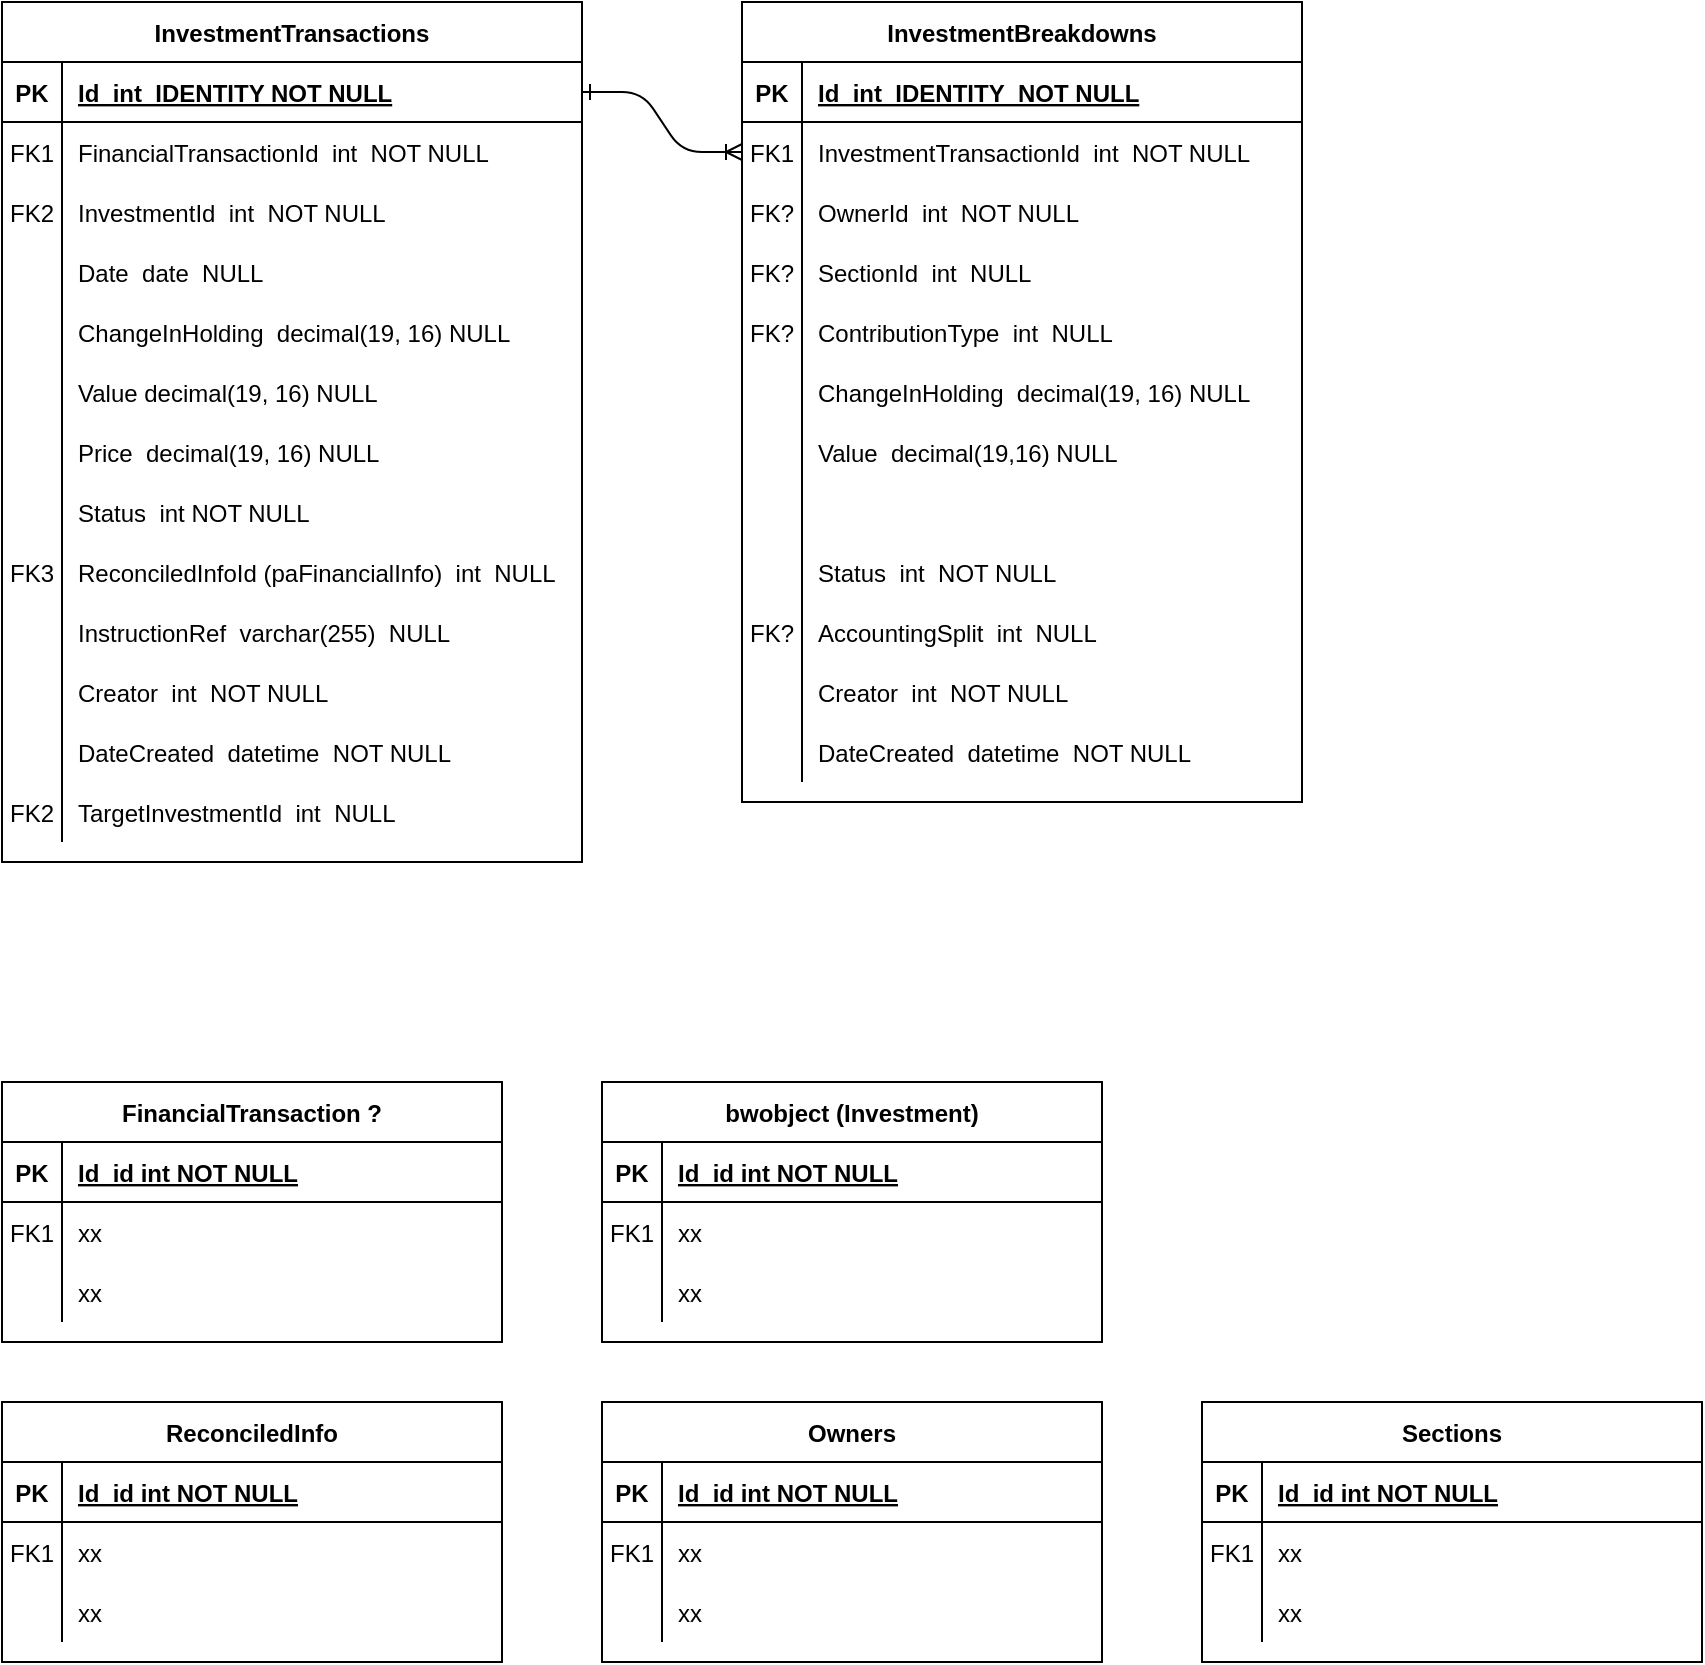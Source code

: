 <mxfile version="17.4.0" type="github" pages="2">
  <diagram id="R2lEEEUBdFMjLlhIrx00" name="ERD">
    <mxGraphModel dx="720" dy="627" grid="0" gridSize="10" guides="1" tooltips="1" connect="1" arrows="1" fold="1" page="1" pageScale="1" pageWidth="850" pageHeight="1100" math="0" shadow="0" extFonts="Permanent Marker^https://fonts.googleapis.com/css?family=Permanent+Marker">
      <root>
        <mxCell id="0" />
        <mxCell id="1" parent="0" />
        <mxCell id="C-vyLk0tnHw3VtMMgP7b-1" value="" style="edgeStyle=entityRelationEdgeStyle;endArrow=ERoneToMany;startArrow=ERone;endFill=0;startFill=0;" parent="1" source="C-vyLk0tnHw3VtMMgP7b-24" target="C-vyLk0tnHw3VtMMgP7b-6" edge="1">
          <mxGeometry width="100" height="100" relative="1" as="geometry">
            <mxPoint x="340" y="720" as="sourcePoint" />
            <mxPoint x="440" y="620" as="targetPoint" />
          </mxGeometry>
        </mxCell>
        <mxCell id="C-vyLk0tnHw3VtMMgP7b-2" value="InvestmentBreakdowns" style="shape=table;startSize=30;container=1;collapsible=1;childLayout=tableLayout;fixedRows=1;rowLines=0;fontStyle=1;align=center;resizeLast=1;" parent="1" vertex="1">
          <mxGeometry x="450" y="120" width="280" height="400" as="geometry" />
        </mxCell>
        <mxCell id="C-vyLk0tnHw3VtMMgP7b-3" value="" style="shape=partialRectangle;collapsible=0;dropTarget=0;pointerEvents=0;fillColor=none;points=[[0,0.5],[1,0.5]];portConstraint=eastwest;top=0;left=0;right=0;bottom=1;" parent="C-vyLk0tnHw3VtMMgP7b-2" vertex="1">
          <mxGeometry y="30" width="280" height="30" as="geometry" />
        </mxCell>
        <mxCell id="C-vyLk0tnHw3VtMMgP7b-4" value="PK" style="shape=partialRectangle;overflow=hidden;connectable=0;fillColor=none;top=0;left=0;bottom=0;right=0;fontStyle=1;" parent="C-vyLk0tnHw3VtMMgP7b-3" vertex="1">
          <mxGeometry width="30" height="30" as="geometry">
            <mxRectangle width="30" height="30" as="alternateBounds" />
          </mxGeometry>
        </mxCell>
        <mxCell id="C-vyLk0tnHw3VtMMgP7b-5" value="Id  int  IDENTITY  NOT NULL" style="shape=partialRectangle;overflow=hidden;connectable=0;fillColor=none;top=0;left=0;bottom=0;right=0;align=left;spacingLeft=6;fontStyle=5;" parent="C-vyLk0tnHw3VtMMgP7b-3" vertex="1">
          <mxGeometry x="30" width="250" height="30" as="geometry">
            <mxRectangle width="250" height="30" as="alternateBounds" />
          </mxGeometry>
        </mxCell>
        <mxCell id="C-vyLk0tnHw3VtMMgP7b-6" value="" style="shape=partialRectangle;collapsible=0;dropTarget=0;pointerEvents=0;fillColor=none;points=[[0,0.5],[1,0.5]];portConstraint=eastwest;top=0;left=0;right=0;bottom=0;" parent="C-vyLk0tnHw3VtMMgP7b-2" vertex="1">
          <mxGeometry y="60" width="280" height="30" as="geometry" />
        </mxCell>
        <mxCell id="C-vyLk0tnHw3VtMMgP7b-7" value="FK1" style="shape=partialRectangle;overflow=hidden;connectable=0;fillColor=none;top=0;left=0;bottom=0;right=0;" parent="C-vyLk0tnHw3VtMMgP7b-6" vertex="1">
          <mxGeometry width="30" height="30" as="geometry">
            <mxRectangle width="30" height="30" as="alternateBounds" />
          </mxGeometry>
        </mxCell>
        <mxCell id="C-vyLk0tnHw3VtMMgP7b-8" value="InvestmentTransactionId  int  NOT NULL" style="shape=partialRectangle;overflow=hidden;connectable=0;fillColor=none;top=0;left=0;bottom=0;right=0;align=left;spacingLeft=6;" parent="C-vyLk0tnHw3VtMMgP7b-6" vertex="1">
          <mxGeometry x="30" width="250" height="30" as="geometry">
            <mxRectangle width="250" height="30" as="alternateBounds" />
          </mxGeometry>
        </mxCell>
        <mxCell id="IbfQNz88X3Z1XtLspUI8-31" value="" style="shape=partialRectangle;collapsible=0;dropTarget=0;pointerEvents=0;fillColor=none;points=[[0,0.5],[1,0.5]];portConstraint=eastwest;top=0;left=0;right=0;bottom=0;" vertex="1" parent="C-vyLk0tnHw3VtMMgP7b-2">
          <mxGeometry y="90" width="280" height="30" as="geometry" />
        </mxCell>
        <mxCell id="IbfQNz88X3Z1XtLspUI8-32" value="FK?" style="shape=partialRectangle;overflow=hidden;connectable=0;fillColor=none;top=0;left=0;bottom=0;right=0;" vertex="1" parent="IbfQNz88X3Z1XtLspUI8-31">
          <mxGeometry width="30" height="30" as="geometry">
            <mxRectangle width="30" height="30" as="alternateBounds" />
          </mxGeometry>
        </mxCell>
        <mxCell id="IbfQNz88X3Z1XtLspUI8-33" value="OwnerId  int  NOT NULL" style="shape=partialRectangle;overflow=hidden;connectable=0;fillColor=none;top=0;left=0;bottom=0;right=0;align=left;spacingLeft=6;" vertex="1" parent="IbfQNz88X3Z1XtLspUI8-31">
          <mxGeometry x="30" width="250" height="30" as="geometry">
            <mxRectangle width="250" height="30" as="alternateBounds" />
          </mxGeometry>
        </mxCell>
        <mxCell id="IbfQNz88X3Z1XtLspUI8-34" value="" style="shape=partialRectangle;collapsible=0;dropTarget=0;pointerEvents=0;fillColor=none;points=[[0,0.5],[1,0.5]];portConstraint=eastwest;top=0;left=0;right=0;bottom=0;" vertex="1" parent="C-vyLk0tnHw3VtMMgP7b-2">
          <mxGeometry y="120" width="280" height="30" as="geometry" />
        </mxCell>
        <mxCell id="IbfQNz88X3Z1XtLspUI8-35" value="FK?" style="shape=partialRectangle;overflow=hidden;connectable=0;fillColor=none;top=0;left=0;bottom=0;right=0;" vertex="1" parent="IbfQNz88X3Z1XtLspUI8-34">
          <mxGeometry width="30" height="30" as="geometry">
            <mxRectangle width="30" height="30" as="alternateBounds" />
          </mxGeometry>
        </mxCell>
        <mxCell id="IbfQNz88X3Z1XtLspUI8-36" value="SectionId  int  NULL" style="shape=partialRectangle;overflow=hidden;connectable=0;fillColor=none;top=0;left=0;bottom=0;right=0;align=left;spacingLeft=6;" vertex="1" parent="IbfQNz88X3Z1XtLspUI8-34">
          <mxGeometry x="30" width="250" height="30" as="geometry">
            <mxRectangle width="250" height="30" as="alternateBounds" />
          </mxGeometry>
        </mxCell>
        <mxCell id="IbfQNz88X3Z1XtLspUI8-37" value="" style="shape=partialRectangle;collapsible=0;dropTarget=0;pointerEvents=0;fillColor=none;points=[[0,0.5],[1,0.5]];portConstraint=eastwest;top=0;left=0;right=0;bottom=0;" vertex="1" parent="C-vyLk0tnHw3VtMMgP7b-2">
          <mxGeometry y="150" width="280" height="30" as="geometry" />
        </mxCell>
        <mxCell id="IbfQNz88X3Z1XtLspUI8-38" value="FK?" style="shape=partialRectangle;overflow=hidden;connectable=0;fillColor=none;top=0;left=0;bottom=0;right=0;" vertex="1" parent="IbfQNz88X3Z1XtLspUI8-37">
          <mxGeometry width="30" height="30" as="geometry">
            <mxRectangle width="30" height="30" as="alternateBounds" />
          </mxGeometry>
        </mxCell>
        <mxCell id="IbfQNz88X3Z1XtLspUI8-39" value="ContributionType  int  NULL" style="shape=partialRectangle;overflow=hidden;connectable=0;fillColor=none;top=0;left=0;bottom=0;right=0;align=left;spacingLeft=6;" vertex="1" parent="IbfQNz88X3Z1XtLspUI8-37">
          <mxGeometry x="30" width="250" height="30" as="geometry">
            <mxRectangle width="250" height="30" as="alternateBounds" />
          </mxGeometry>
        </mxCell>
        <mxCell id="IbfQNz88X3Z1XtLspUI8-40" value="" style="shape=partialRectangle;collapsible=0;dropTarget=0;pointerEvents=0;fillColor=none;points=[[0,0.5],[1,0.5]];portConstraint=eastwest;top=0;left=0;right=0;bottom=0;" vertex="1" parent="C-vyLk0tnHw3VtMMgP7b-2">
          <mxGeometry y="180" width="280" height="30" as="geometry" />
        </mxCell>
        <mxCell id="IbfQNz88X3Z1XtLspUI8-41" value="" style="shape=partialRectangle;overflow=hidden;connectable=0;fillColor=none;top=0;left=0;bottom=0;right=0;" vertex="1" parent="IbfQNz88X3Z1XtLspUI8-40">
          <mxGeometry width="30" height="30" as="geometry">
            <mxRectangle width="30" height="30" as="alternateBounds" />
          </mxGeometry>
        </mxCell>
        <mxCell id="IbfQNz88X3Z1XtLspUI8-42" value="ChangeInHolding  decimal(19, 16) NULL" style="shape=partialRectangle;overflow=hidden;connectable=0;fillColor=none;top=0;left=0;bottom=0;right=0;align=left;spacingLeft=6;" vertex="1" parent="IbfQNz88X3Z1XtLspUI8-40">
          <mxGeometry x="30" width="250" height="30" as="geometry">
            <mxRectangle width="250" height="30" as="alternateBounds" />
          </mxGeometry>
        </mxCell>
        <mxCell id="IbfQNz88X3Z1XtLspUI8-43" value="" style="shape=partialRectangle;collapsible=0;dropTarget=0;pointerEvents=0;fillColor=none;points=[[0,0.5],[1,0.5]];portConstraint=eastwest;top=0;left=0;right=0;bottom=0;" vertex="1" parent="C-vyLk0tnHw3VtMMgP7b-2">
          <mxGeometry y="210" width="280" height="30" as="geometry" />
        </mxCell>
        <mxCell id="IbfQNz88X3Z1XtLspUI8-44" value="" style="shape=partialRectangle;overflow=hidden;connectable=0;fillColor=none;top=0;left=0;bottom=0;right=0;" vertex="1" parent="IbfQNz88X3Z1XtLspUI8-43">
          <mxGeometry width="30" height="30" as="geometry">
            <mxRectangle width="30" height="30" as="alternateBounds" />
          </mxGeometry>
        </mxCell>
        <mxCell id="IbfQNz88X3Z1XtLspUI8-45" value="Value  decimal(19,16) NULL" style="shape=partialRectangle;overflow=hidden;connectable=0;fillColor=none;top=0;left=0;bottom=0;right=0;align=left;spacingLeft=6;" vertex="1" parent="IbfQNz88X3Z1XtLspUI8-43">
          <mxGeometry x="30" width="250" height="30" as="geometry">
            <mxRectangle width="250" height="30" as="alternateBounds" />
          </mxGeometry>
        </mxCell>
        <mxCell id="IbfQNz88X3Z1XtLspUI8-46" value="" style="shape=partialRectangle;collapsible=0;dropTarget=0;pointerEvents=0;fillColor=none;points=[[0,0.5],[1,0.5]];portConstraint=eastwest;top=0;left=0;right=0;bottom=0;" vertex="1" parent="C-vyLk0tnHw3VtMMgP7b-2">
          <mxGeometry y="240" width="280" height="30" as="geometry" />
        </mxCell>
        <mxCell id="IbfQNz88X3Z1XtLspUI8-47" value="" style="shape=partialRectangle;overflow=hidden;connectable=0;fillColor=none;top=0;left=0;bottom=0;right=0;" vertex="1" parent="IbfQNz88X3Z1XtLspUI8-46">
          <mxGeometry width="30" height="30" as="geometry">
            <mxRectangle width="30" height="30" as="alternateBounds" />
          </mxGeometry>
        </mxCell>
        <mxCell id="IbfQNz88X3Z1XtLspUI8-48" value="" style="shape=partialRectangle;overflow=hidden;connectable=0;fillColor=none;top=0;left=0;bottom=0;right=0;align=left;spacingLeft=6;" vertex="1" parent="IbfQNz88X3Z1XtLspUI8-46">
          <mxGeometry x="30" width="250" height="30" as="geometry">
            <mxRectangle width="250" height="30" as="alternateBounds" />
          </mxGeometry>
        </mxCell>
        <mxCell id="IbfQNz88X3Z1XtLspUI8-49" value="" style="shape=partialRectangle;collapsible=0;dropTarget=0;pointerEvents=0;fillColor=none;points=[[0,0.5],[1,0.5]];portConstraint=eastwest;top=0;left=0;right=0;bottom=0;" vertex="1" parent="C-vyLk0tnHw3VtMMgP7b-2">
          <mxGeometry y="270" width="280" height="30" as="geometry" />
        </mxCell>
        <mxCell id="IbfQNz88X3Z1XtLspUI8-50" value="" style="shape=partialRectangle;overflow=hidden;connectable=0;fillColor=none;top=0;left=0;bottom=0;right=0;" vertex="1" parent="IbfQNz88X3Z1XtLspUI8-49">
          <mxGeometry width="30" height="30" as="geometry">
            <mxRectangle width="30" height="30" as="alternateBounds" />
          </mxGeometry>
        </mxCell>
        <mxCell id="IbfQNz88X3Z1XtLspUI8-51" value="Status  int  NOT NULL" style="shape=partialRectangle;overflow=hidden;connectable=0;fillColor=none;top=0;left=0;bottom=0;right=0;align=left;spacingLeft=6;" vertex="1" parent="IbfQNz88X3Z1XtLspUI8-49">
          <mxGeometry x="30" width="250" height="30" as="geometry">
            <mxRectangle width="250" height="30" as="alternateBounds" />
          </mxGeometry>
        </mxCell>
        <mxCell id="IbfQNz88X3Z1XtLspUI8-52" value="" style="shape=partialRectangle;collapsible=0;dropTarget=0;pointerEvents=0;fillColor=none;points=[[0,0.5],[1,0.5]];portConstraint=eastwest;top=0;left=0;right=0;bottom=0;" vertex="1" parent="C-vyLk0tnHw3VtMMgP7b-2">
          <mxGeometry y="300" width="280" height="30" as="geometry" />
        </mxCell>
        <mxCell id="IbfQNz88X3Z1XtLspUI8-53" value="FK?" style="shape=partialRectangle;overflow=hidden;connectable=0;fillColor=none;top=0;left=0;bottom=0;right=0;" vertex="1" parent="IbfQNz88X3Z1XtLspUI8-52">
          <mxGeometry width="30" height="30" as="geometry">
            <mxRectangle width="30" height="30" as="alternateBounds" />
          </mxGeometry>
        </mxCell>
        <mxCell id="IbfQNz88X3Z1XtLspUI8-54" value="AccountingSplit  int  NULL" style="shape=partialRectangle;overflow=hidden;connectable=0;fillColor=none;top=0;left=0;bottom=0;right=0;align=left;spacingLeft=6;" vertex="1" parent="IbfQNz88X3Z1XtLspUI8-52">
          <mxGeometry x="30" width="250" height="30" as="geometry">
            <mxRectangle width="250" height="30" as="alternateBounds" />
          </mxGeometry>
        </mxCell>
        <mxCell id="IbfQNz88X3Z1XtLspUI8-55" value="" style="shape=partialRectangle;collapsible=0;dropTarget=0;pointerEvents=0;fillColor=none;points=[[0,0.5],[1,0.5]];portConstraint=eastwest;top=0;left=0;right=0;bottom=0;" vertex="1" parent="C-vyLk0tnHw3VtMMgP7b-2">
          <mxGeometry y="330" width="280" height="30" as="geometry" />
        </mxCell>
        <mxCell id="IbfQNz88X3Z1XtLspUI8-56" value="" style="shape=partialRectangle;overflow=hidden;connectable=0;fillColor=none;top=0;left=0;bottom=0;right=0;" vertex="1" parent="IbfQNz88X3Z1XtLspUI8-55">
          <mxGeometry width="30" height="30" as="geometry">
            <mxRectangle width="30" height="30" as="alternateBounds" />
          </mxGeometry>
        </mxCell>
        <mxCell id="IbfQNz88X3Z1XtLspUI8-57" value="Creator  int  NOT NULL" style="shape=partialRectangle;overflow=hidden;connectable=0;fillColor=none;top=0;left=0;bottom=0;right=0;align=left;spacingLeft=6;" vertex="1" parent="IbfQNz88X3Z1XtLspUI8-55">
          <mxGeometry x="30" width="250" height="30" as="geometry">
            <mxRectangle width="250" height="30" as="alternateBounds" />
          </mxGeometry>
        </mxCell>
        <mxCell id="IbfQNz88X3Z1XtLspUI8-58" value="" style="shape=partialRectangle;collapsible=0;dropTarget=0;pointerEvents=0;fillColor=none;points=[[0,0.5],[1,0.5]];portConstraint=eastwest;top=0;left=0;right=0;bottom=0;" vertex="1" parent="C-vyLk0tnHw3VtMMgP7b-2">
          <mxGeometry y="360" width="280" height="30" as="geometry" />
        </mxCell>
        <mxCell id="IbfQNz88X3Z1XtLspUI8-59" value="" style="shape=partialRectangle;overflow=hidden;connectable=0;fillColor=none;top=0;left=0;bottom=0;right=0;" vertex="1" parent="IbfQNz88X3Z1XtLspUI8-58">
          <mxGeometry width="30" height="30" as="geometry">
            <mxRectangle width="30" height="30" as="alternateBounds" />
          </mxGeometry>
        </mxCell>
        <mxCell id="IbfQNz88X3Z1XtLspUI8-60" value="DateCreated  datetime  NOT NULL" style="shape=partialRectangle;overflow=hidden;connectable=0;fillColor=none;top=0;left=0;bottom=0;right=0;align=left;spacingLeft=6;" vertex="1" parent="IbfQNz88X3Z1XtLspUI8-58">
          <mxGeometry x="30" width="250" height="30" as="geometry">
            <mxRectangle width="250" height="30" as="alternateBounds" />
          </mxGeometry>
        </mxCell>
        <mxCell id="C-vyLk0tnHw3VtMMgP7b-13" value="FinancialTransaction ?" style="shape=table;startSize=30;container=1;collapsible=1;childLayout=tableLayout;fixedRows=1;rowLines=0;fontStyle=1;align=center;resizeLast=1;" parent="1" vertex="1">
          <mxGeometry x="80" y="660" width="250" height="130" as="geometry" />
        </mxCell>
        <mxCell id="C-vyLk0tnHw3VtMMgP7b-14" value="" style="shape=partialRectangle;collapsible=0;dropTarget=0;pointerEvents=0;fillColor=none;points=[[0,0.5],[1,0.5]];portConstraint=eastwest;top=0;left=0;right=0;bottom=1;" parent="C-vyLk0tnHw3VtMMgP7b-13" vertex="1">
          <mxGeometry y="30" width="250" height="30" as="geometry" />
        </mxCell>
        <mxCell id="C-vyLk0tnHw3VtMMgP7b-15" value="PK" style="shape=partialRectangle;overflow=hidden;connectable=0;fillColor=none;top=0;left=0;bottom=0;right=0;fontStyle=1;" parent="C-vyLk0tnHw3VtMMgP7b-14" vertex="1">
          <mxGeometry width="30" height="30" as="geometry">
            <mxRectangle width="30" height="30" as="alternateBounds" />
          </mxGeometry>
        </mxCell>
        <mxCell id="C-vyLk0tnHw3VtMMgP7b-16" value="Id_id int NOT NULL " style="shape=partialRectangle;overflow=hidden;connectable=0;fillColor=none;top=0;left=0;bottom=0;right=0;align=left;spacingLeft=6;fontStyle=5;" parent="C-vyLk0tnHw3VtMMgP7b-14" vertex="1">
          <mxGeometry x="30" width="220" height="30" as="geometry">
            <mxRectangle width="220" height="30" as="alternateBounds" />
          </mxGeometry>
        </mxCell>
        <mxCell id="C-vyLk0tnHw3VtMMgP7b-17" value="" style="shape=partialRectangle;collapsible=0;dropTarget=0;pointerEvents=0;fillColor=none;points=[[0,0.5],[1,0.5]];portConstraint=eastwest;top=0;left=0;right=0;bottom=0;" parent="C-vyLk0tnHw3VtMMgP7b-13" vertex="1">
          <mxGeometry y="60" width="250" height="30" as="geometry" />
        </mxCell>
        <mxCell id="C-vyLk0tnHw3VtMMgP7b-18" value="FK1" style="shape=partialRectangle;overflow=hidden;connectable=0;fillColor=none;top=0;left=0;bottom=0;right=0;" parent="C-vyLk0tnHw3VtMMgP7b-17" vertex="1">
          <mxGeometry width="30" height="30" as="geometry">
            <mxRectangle width="30" height="30" as="alternateBounds" />
          </mxGeometry>
        </mxCell>
        <mxCell id="C-vyLk0tnHw3VtMMgP7b-19" value="xx" style="shape=partialRectangle;overflow=hidden;connectable=0;fillColor=none;top=0;left=0;bottom=0;right=0;align=left;spacingLeft=6;" parent="C-vyLk0tnHw3VtMMgP7b-17" vertex="1">
          <mxGeometry x="30" width="220" height="30" as="geometry">
            <mxRectangle width="220" height="30" as="alternateBounds" />
          </mxGeometry>
        </mxCell>
        <mxCell id="C-vyLk0tnHw3VtMMgP7b-20" value="" style="shape=partialRectangle;collapsible=0;dropTarget=0;pointerEvents=0;fillColor=none;points=[[0,0.5],[1,0.5]];portConstraint=eastwest;top=0;left=0;right=0;bottom=0;" parent="C-vyLk0tnHw3VtMMgP7b-13" vertex="1">
          <mxGeometry y="90" width="250" height="30" as="geometry" />
        </mxCell>
        <mxCell id="C-vyLk0tnHw3VtMMgP7b-21" value="" style="shape=partialRectangle;overflow=hidden;connectable=0;fillColor=none;top=0;left=0;bottom=0;right=0;" parent="C-vyLk0tnHw3VtMMgP7b-20" vertex="1">
          <mxGeometry width="30" height="30" as="geometry">
            <mxRectangle width="30" height="30" as="alternateBounds" />
          </mxGeometry>
        </mxCell>
        <mxCell id="C-vyLk0tnHw3VtMMgP7b-22" value="xx" style="shape=partialRectangle;overflow=hidden;connectable=0;fillColor=none;top=0;left=0;bottom=0;right=0;align=left;spacingLeft=6;" parent="C-vyLk0tnHw3VtMMgP7b-20" vertex="1">
          <mxGeometry x="30" width="220" height="30" as="geometry">
            <mxRectangle width="220" height="30" as="alternateBounds" />
          </mxGeometry>
        </mxCell>
        <mxCell id="C-vyLk0tnHw3VtMMgP7b-23" value="InvestmentTransactions" style="shape=table;startSize=30;container=1;collapsible=1;childLayout=tableLayout;fixedRows=1;rowLines=0;fontStyle=1;align=center;resizeLast=1;" parent="1" vertex="1">
          <mxGeometry x="80" y="120" width="290" height="430" as="geometry" />
        </mxCell>
        <mxCell id="C-vyLk0tnHw3VtMMgP7b-24" value="" style="shape=partialRectangle;collapsible=0;dropTarget=0;pointerEvents=0;fillColor=none;points=[[0,0.5],[1,0.5]];portConstraint=eastwest;top=0;left=0;right=0;bottom=1;" parent="C-vyLk0tnHw3VtMMgP7b-23" vertex="1">
          <mxGeometry y="30" width="290" height="30" as="geometry" />
        </mxCell>
        <mxCell id="C-vyLk0tnHw3VtMMgP7b-25" value="PK" style="shape=partialRectangle;overflow=hidden;connectable=0;fillColor=none;top=0;left=0;bottom=0;right=0;fontStyle=1;" parent="C-vyLk0tnHw3VtMMgP7b-24" vertex="1">
          <mxGeometry width="30" height="30" as="geometry">
            <mxRectangle width="30" height="30" as="alternateBounds" />
          </mxGeometry>
        </mxCell>
        <mxCell id="C-vyLk0tnHw3VtMMgP7b-26" value="Id  int  IDENTITY NOT NULL " style="shape=partialRectangle;overflow=hidden;connectable=0;fillColor=none;top=0;left=0;bottom=0;right=0;align=left;spacingLeft=6;fontStyle=5;" parent="C-vyLk0tnHw3VtMMgP7b-24" vertex="1">
          <mxGeometry x="30" width="260" height="30" as="geometry">
            <mxRectangle width="260" height="30" as="alternateBounds" />
          </mxGeometry>
        </mxCell>
        <mxCell id="C-vyLk0tnHw3VtMMgP7b-27" value="" style="shape=partialRectangle;collapsible=0;dropTarget=0;pointerEvents=0;fillColor=none;points=[[0,0.5],[1,0.5]];portConstraint=eastwest;top=0;left=0;right=0;bottom=0;" parent="C-vyLk0tnHw3VtMMgP7b-23" vertex="1">
          <mxGeometry y="60" width="290" height="30" as="geometry" />
        </mxCell>
        <mxCell id="C-vyLk0tnHw3VtMMgP7b-28" value="FK1" style="shape=partialRectangle;overflow=hidden;connectable=0;fillColor=none;top=0;left=0;bottom=0;right=0;" parent="C-vyLk0tnHw3VtMMgP7b-27" vertex="1">
          <mxGeometry width="30" height="30" as="geometry">
            <mxRectangle width="30" height="30" as="alternateBounds" />
          </mxGeometry>
        </mxCell>
        <mxCell id="C-vyLk0tnHw3VtMMgP7b-29" value="FinancialTransactionId  int  NOT NULL" style="shape=partialRectangle;overflow=hidden;connectable=0;fillColor=none;top=0;left=0;bottom=0;right=0;align=left;spacingLeft=6;" parent="C-vyLk0tnHw3VtMMgP7b-27" vertex="1">
          <mxGeometry x="30" width="260" height="30" as="geometry">
            <mxRectangle width="260" height="30" as="alternateBounds" />
          </mxGeometry>
        </mxCell>
        <mxCell id="IbfQNz88X3Z1XtLspUI8-1" value="" style="shape=partialRectangle;collapsible=0;dropTarget=0;pointerEvents=0;fillColor=none;points=[[0,0.5],[1,0.5]];portConstraint=eastwest;top=0;left=0;right=0;bottom=0;" vertex="1" parent="C-vyLk0tnHw3VtMMgP7b-23">
          <mxGeometry y="90" width="290" height="30" as="geometry" />
        </mxCell>
        <mxCell id="IbfQNz88X3Z1XtLspUI8-2" value="FK2" style="shape=partialRectangle;overflow=hidden;connectable=0;fillColor=none;top=0;left=0;bottom=0;right=0;" vertex="1" parent="IbfQNz88X3Z1XtLspUI8-1">
          <mxGeometry width="30" height="30" as="geometry">
            <mxRectangle width="30" height="30" as="alternateBounds" />
          </mxGeometry>
        </mxCell>
        <mxCell id="IbfQNz88X3Z1XtLspUI8-3" value="InvestmentId  int  NOT NULL" style="shape=partialRectangle;overflow=hidden;connectable=0;fillColor=none;top=0;left=0;bottom=0;right=0;align=left;spacingLeft=6;" vertex="1" parent="IbfQNz88X3Z1XtLspUI8-1">
          <mxGeometry x="30" width="260" height="30" as="geometry">
            <mxRectangle width="260" height="30" as="alternateBounds" />
          </mxGeometry>
        </mxCell>
        <mxCell id="IbfQNz88X3Z1XtLspUI8-4" value="" style="shape=partialRectangle;collapsible=0;dropTarget=0;pointerEvents=0;fillColor=none;points=[[0,0.5],[1,0.5]];portConstraint=eastwest;top=0;left=0;right=0;bottom=0;" vertex="1" parent="C-vyLk0tnHw3VtMMgP7b-23">
          <mxGeometry y="120" width="290" height="30" as="geometry" />
        </mxCell>
        <mxCell id="IbfQNz88X3Z1XtLspUI8-5" value="     " style="shape=partialRectangle;overflow=hidden;connectable=0;fillColor=none;top=0;left=0;bottom=0;right=0;" vertex="1" parent="IbfQNz88X3Z1XtLspUI8-4">
          <mxGeometry width="30" height="30" as="geometry">
            <mxRectangle width="30" height="30" as="alternateBounds" />
          </mxGeometry>
        </mxCell>
        <mxCell id="IbfQNz88X3Z1XtLspUI8-6" value="Date  date  NULL" style="shape=partialRectangle;overflow=hidden;connectable=0;fillColor=none;top=0;left=0;bottom=0;right=0;align=left;spacingLeft=6;" vertex="1" parent="IbfQNz88X3Z1XtLspUI8-4">
          <mxGeometry x="30" width="260" height="30" as="geometry">
            <mxRectangle width="260" height="30" as="alternateBounds" />
          </mxGeometry>
        </mxCell>
        <mxCell id="IbfQNz88X3Z1XtLspUI8-7" value="" style="shape=partialRectangle;collapsible=0;dropTarget=0;pointerEvents=0;fillColor=none;points=[[0,0.5],[1,0.5]];portConstraint=eastwest;top=0;left=0;right=0;bottom=0;" vertex="1" parent="C-vyLk0tnHw3VtMMgP7b-23">
          <mxGeometry y="150" width="290" height="30" as="geometry" />
        </mxCell>
        <mxCell id="IbfQNz88X3Z1XtLspUI8-8" value="     " style="shape=partialRectangle;overflow=hidden;connectable=0;fillColor=none;top=0;left=0;bottom=0;right=0;" vertex="1" parent="IbfQNz88X3Z1XtLspUI8-7">
          <mxGeometry width="30" height="30" as="geometry">
            <mxRectangle width="30" height="30" as="alternateBounds" />
          </mxGeometry>
        </mxCell>
        <mxCell id="IbfQNz88X3Z1XtLspUI8-9" value="ChangeInHolding  decimal(19, 16) NULL" style="shape=partialRectangle;overflow=hidden;connectable=0;fillColor=none;top=0;left=0;bottom=0;right=0;align=left;spacingLeft=6;" vertex="1" parent="IbfQNz88X3Z1XtLspUI8-7">
          <mxGeometry x="30" width="260" height="30" as="geometry">
            <mxRectangle width="260" height="30" as="alternateBounds" />
          </mxGeometry>
        </mxCell>
        <mxCell id="IbfQNz88X3Z1XtLspUI8-10" value="" style="shape=partialRectangle;collapsible=0;dropTarget=0;pointerEvents=0;fillColor=none;points=[[0,0.5],[1,0.5]];portConstraint=eastwest;top=0;left=0;right=0;bottom=0;" vertex="1" parent="C-vyLk0tnHw3VtMMgP7b-23">
          <mxGeometry y="180" width="290" height="30" as="geometry" />
        </mxCell>
        <mxCell id="IbfQNz88X3Z1XtLspUI8-11" value="    " style="shape=partialRectangle;overflow=hidden;connectable=0;fillColor=none;top=0;left=0;bottom=0;right=0;" vertex="1" parent="IbfQNz88X3Z1XtLspUI8-10">
          <mxGeometry width="30" height="30" as="geometry">
            <mxRectangle width="30" height="30" as="alternateBounds" />
          </mxGeometry>
        </mxCell>
        <mxCell id="IbfQNz88X3Z1XtLspUI8-12" value="Value decimal(19, 16) NULL" style="shape=partialRectangle;overflow=hidden;connectable=0;fillColor=none;top=0;left=0;bottom=0;right=0;align=left;spacingLeft=6;" vertex="1" parent="IbfQNz88X3Z1XtLspUI8-10">
          <mxGeometry x="30" width="260" height="30" as="geometry">
            <mxRectangle width="260" height="30" as="alternateBounds" />
          </mxGeometry>
        </mxCell>
        <mxCell id="IbfQNz88X3Z1XtLspUI8-13" value="" style="shape=partialRectangle;collapsible=0;dropTarget=0;pointerEvents=0;fillColor=none;points=[[0,0.5],[1,0.5]];portConstraint=eastwest;top=0;left=0;right=0;bottom=0;" vertex="1" parent="C-vyLk0tnHw3VtMMgP7b-23">
          <mxGeometry y="210" width="290" height="30" as="geometry" />
        </mxCell>
        <mxCell id="IbfQNz88X3Z1XtLspUI8-14" value="    " style="shape=partialRectangle;overflow=hidden;connectable=0;fillColor=none;top=0;left=0;bottom=0;right=0;" vertex="1" parent="IbfQNz88X3Z1XtLspUI8-13">
          <mxGeometry width="30" height="30" as="geometry">
            <mxRectangle width="30" height="30" as="alternateBounds" />
          </mxGeometry>
        </mxCell>
        <mxCell id="IbfQNz88X3Z1XtLspUI8-15" value="Price  decimal(19, 16) NULL" style="shape=partialRectangle;overflow=hidden;connectable=0;fillColor=none;top=0;left=0;bottom=0;right=0;align=left;spacingLeft=6;" vertex="1" parent="IbfQNz88X3Z1XtLspUI8-13">
          <mxGeometry x="30" width="260" height="30" as="geometry">
            <mxRectangle width="260" height="30" as="alternateBounds" />
          </mxGeometry>
        </mxCell>
        <mxCell id="IbfQNz88X3Z1XtLspUI8-16" value="" style="shape=partialRectangle;collapsible=0;dropTarget=0;pointerEvents=0;fillColor=none;points=[[0,0.5],[1,0.5]];portConstraint=eastwest;top=0;left=0;right=0;bottom=0;" vertex="1" parent="C-vyLk0tnHw3VtMMgP7b-23">
          <mxGeometry y="240" width="290" height="30" as="geometry" />
        </mxCell>
        <mxCell id="IbfQNz88X3Z1XtLspUI8-17" value="    " style="shape=partialRectangle;overflow=hidden;connectable=0;fillColor=none;top=0;left=0;bottom=0;right=0;" vertex="1" parent="IbfQNz88X3Z1XtLspUI8-16">
          <mxGeometry width="30" height="30" as="geometry">
            <mxRectangle width="30" height="30" as="alternateBounds" />
          </mxGeometry>
        </mxCell>
        <mxCell id="IbfQNz88X3Z1XtLspUI8-18" value="Status  int  NOT NULL" style="shape=partialRectangle;overflow=hidden;connectable=0;fillColor=none;top=0;left=0;bottom=0;right=0;align=left;spacingLeft=6;" vertex="1" parent="IbfQNz88X3Z1XtLspUI8-16">
          <mxGeometry x="30" width="260" height="30" as="geometry">
            <mxRectangle width="260" height="30" as="alternateBounds" />
          </mxGeometry>
        </mxCell>
        <mxCell id="IbfQNz88X3Z1XtLspUI8-19" value="" style="shape=partialRectangle;collapsible=0;dropTarget=0;pointerEvents=0;fillColor=none;points=[[0,0.5],[1,0.5]];portConstraint=eastwest;top=0;left=0;right=0;bottom=0;" vertex="1" parent="C-vyLk0tnHw3VtMMgP7b-23">
          <mxGeometry y="270" width="290" height="30" as="geometry" />
        </mxCell>
        <mxCell id="IbfQNz88X3Z1XtLspUI8-20" value="FK3" style="shape=partialRectangle;overflow=hidden;connectable=0;fillColor=none;top=0;left=0;bottom=0;right=0;" vertex="1" parent="IbfQNz88X3Z1XtLspUI8-19">
          <mxGeometry width="30" height="30" as="geometry">
            <mxRectangle width="30" height="30" as="alternateBounds" />
          </mxGeometry>
        </mxCell>
        <mxCell id="IbfQNz88X3Z1XtLspUI8-21" value="ReconciledInfoId (paFinancialInfo)  int  NULL" style="shape=partialRectangle;overflow=hidden;connectable=0;fillColor=none;top=0;left=0;bottom=0;right=0;align=left;spacingLeft=6;" vertex="1" parent="IbfQNz88X3Z1XtLspUI8-19">
          <mxGeometry x="30" width="260" height="30" as="geometry">
            <mxRectangle width="260" height="30" as="alternateBounds" />
          </mxGeometry>
        </mxCell>
        <mxCell id="IbfQNz88X3Z1XtLspUI8-22" value="" style="shape=partialRectangle;collapsible=0;dropTarget=0;pointerEvents=0;fillColor=none;points=[[0,0.5],[1,0.5]];portConstraint=eastwest;top=0;left=0;right=0;bottom=0;" vertex="1" parent="C-vyLk0tnHw3VtMMgP7b-23">
          <mxGeometry y="300" width="290" height="30" as="geometry" />
        </mxCell>
        <mxCell id="IbfQNz88X3Z1XtLspUI8-23" value="    " style="shape=partialRectangle;overflow=hidden;connectable=0;fillColor=none;top=0;left=0;bottom=0;right=0;" vertex="1" parent="IbfQNz88X3Z1XtLspUI8-22">
          <mxGeometry width="30" height="30" as="geometry">
            <mxRectangle width="30" height="30" as="alternateBounds" />
          </mxGeometry>
        </mxCell>
        <mxCell id="IbfQNz88X3Z1XtLspUI8-24" value="InstructionRef  varchar(255)  NULL" style="shape=partialRectangle;overflow=hidden;connectable=0;fillColor=none;top=0;left=0;bottom=0;right=0;align=left;spacingLeft=6;" vertex="1" parent="IbfQNz88X3Z1XtLspUI8-22">
          <mxGeometry x="30" width="260" height="30" as="geometry">
            <mxRectangle width="260" height="30" as="alternateBounds" />
          </mxGeometry>
        </mxCell>
        <mxCell id="IbfQNz88X3Z1XtLspUI8-25" value="" style="shape=partialRectangle;collapsible=0;dropTarget=0;pointerEvents=0;fillColor=none;points=[[0,0.5],[1,0.5]];portConstraint=eastwest;top=0;left=0;right=0;bottom=0;" vertex="1" parent="C-vyLk0tnHw3VtMMgP7b-23">
          <mxGeometry y="330" width="290" height="30" as="geometry" />
        </mxCell>
        <mxCell id="IbfQNz88X3Z1XtLspUI8-26" value="    " style="shape=partialRectangle;overflow=hidden;connectable=0;fillColor=none;top=0;left=0;bottom=0;right=0;" vertex="1" parent="IbfQNz88X3Z1XtLspUI8-25">
          <mxGeometry width="30" height="30" as="geometry">
            <mxRectangle width="30" height="30" as="alternateBounds" />
          </mxGeometry>
        </mxCell>
        <mxCell id="IbfQNz88X3Z1XtLspUI8-27" value="Creator  int  NOT NULL" style="shape=partialRectangle;overflow=hidden;connectable=0;fillColor=none;top=0;left=0;bottom=0;right=0;align=left;spacingLeft=6;" vertex="1" parent="IbfQNz88X3Z1XtLspUI8-25">
          <mxGeometry x="30" width="260" height="30" as="geometry">
            <mxRectangle width="260" height="30" as="alternateBounds" />
          </mxGeometry>
        </mxCell>
        <mxCell id="IbfQNz88X3Z1XtLspUI8-28" value="" style="shape=partialRectangle;collapsible=0;dropTarget=0;pointerEvents=0;fillColor=none;points=[[0,0.5],[1,0.5]];portConstraint=eastwest;top=0;left=0;right=0;bottom=0;" vertex="1" parent="C-vyLk0tnHw3VtMMgP7b-23">
          <mxGeometry y="360" width="290" height="30" as="geometry" />
        </mxCell>
        <mxCell id="IbfQNz88X3Z1XtLspUI8-29" value="    " style="shape=partialRectangle;overflow=hidden;connectable=0;fillColor=none;top=0;left=0;bottom=0;right=0;" vertex="1" parent="IbfQNz88X3Z1XtLspUI8-28">
          <mxGeometry width="30" height="30" as="geometry">
            <mxRectangle width="30" height="30" as="alternateBounds" />
          </mxGeometry>
        </mxCell>
        <mxCell id="IbfQNz88X3Z1XtLspUI8-30" value="DateCreated  datetime  NOT NULL" style="shape=partialRectangle;overflow=hidden;connectable=0;fillColor=none;top=0;left=0;bottom=0;right=0;align=left;spacingLeft=6;" vertex="1" parent="IbfQNz88X3Z1XtLspUI8-28">
          <mxGeometry x="30" width="260" height="30" as="geometry">
            <mxRectangle width="260" height="30" as="alternateBounds" />
          </mxGeometry>
        </mxCell>
        <mxCell id="agdgu6bIzsrphpYaVTG5-1" value="" style="shape=partialRectangle;collapsible=0;dropTarget=0;pointerEvents=0;fillColor=none;points=[[0,0.5],[1,0.5]];portConstraint=eastwest;top=0;left=0;right=0;bottom=0;" vertex="1" parent="C-vyLk0tnHw3VtMMgP7b-23">
          <mxGeometry y="390" width="290" height="30" as="geometry" />
        </mxCell>
        <mxCell id="agdgu6bIzsrphpYaVTG5-2" value="FK2" style="shape=partialRectangle;overflow=hidden;connectable=0;fillColor=none;top=0;left=0;bottom=0;right=0;" vertex="1" parent="agdgu6bIzsrphpYaVTG5-1">
          <mxGeometry width="30" height="30" as="geometry">
            <mxRectangle width="30" height="30" as="alternateBounds" />
          </mxGeometry>
        </mxCell>
        <mxCell id="agdgu6bIzsrphpYaVTG5-3" value="TargetInvestmentId  int  NULL" style="shape=partialRectangle;overflow=hidden;connectable=0;fillColor=none;top=0;left=0;bottom=0;right=0;align=left;spacingLeft=6;" vertex="1" parent="agdgu6bIzsrphpYaVTG5-1">
          <mxGeometry x="30" width="260" height="30" as="geometry">
            <mxRectangle width="260" height="30" as="alternateBounds" />
          </mxGeometry>
        </mxCell>
        <mxCell id="xEW0AKlwuE1llbpiVYZ6-1" value="bwobject (Investment)" style="shape=table;startSize=30;container=1;collapsible=1;childLayout=tableLayout;fixedRows=1;rowLines=0;fontStyle=1;align=center;resizeLast=1;" vertex="1" parent="1">
          <mxGeometry x="380" y="660" width="250" height="130" as="geometry" />
        </mxCell>
        <mxCell id="xEW0AKlwuE1llbpiVYZ6-2" value="" style="shape=partialRectangle;collapsible=0;dropTarget=0;pointerEvents=0;fillColor=none;points=[[0,0.5],[1,0.5]];portConstraint=eastwest;top=0;left=0;right=0;bottom=1;" vertex="1" parent="xEW0AKlwuE1llbpiVYZ6-1">
          <mxGeometry y="30" width="250" height="30" as="geometry" />
        </mxCell>
        <mxCell id="xEW0AKlwuE1llbpiVYZ6-3" value="PK" style="shape=partialRectangle;overflow=hidden;connectable=0;fillColor=none;top=0;left=0;bottom=0;right=0;fontStyle=1;" vertex="1" parent="xEW0AKlwuE1llbpiVYZ6-2">
          <mxGeometry width="30" height="30" as="geometry">
            <mxRectangle width="30" height="30" as="alternateBounds" />
          </mxGeometry>
        </mxCell>
        <mxCell id="xEW0AKlwuE1llbpiVYZ6-4" value="Id_id int NOT NULL " style="shape=partialRectangle;overflow=hidden;connectable=0;fillColor=none;top=0;left=0;bottom=0;right=0;align=left;spacingLeft=6;fontStyle=5;" vertex="1" parent="xEW0AKlwuE1llbpiVYZ6-2">
          <mxGeometry x="30" width="220" height="30" as="geometry">
            <mxRectangle width="220" height="30" as="alternateBounds" />
          </mxGeometry>
        </mxCell>
        <mxCell id="xEW0AKlwuE1llbpiVYZ6-5" value="" style="shape=partialRectangle;collapsible=0;dropTarget=0;pointerEvents=0;fillColor=none;points=[[0,0.5],[1,0.5]];portConstraint=eastwest;top=0;left=0;right=0;bottom=0;" vertex="1" parent="xEW0AKlwuE1llbpiVYZ6-1">
          <mxGeometry y="60" width="250" height="30" as="geometry" />
        </mxCell>
        <mxCell id="xEW0AKlwuE1llbpiVYZ6-6" value="FK1" style="shape=partialRectangle;overflow=hidden;connectable=0;fillColor=none;top=0;left=0;bottom=0;right=0;" vertex="1" parent="xEW0AKlwuE1llbpiVYZ6-5">
          <mxGeometry width="30" height="30" as="geometry">
            <mxRectangle width="30" height="30" as="alternateBounds" />
          </mxGeometry>
        </mxCell>
        <mxCell id="xEW0AKlwuE1llbpiVYZ6-7" value="xx" style="shape=partialRectangle;overflow=hidden;connectable=0;fillColor=none;top=0;left=0;bottom=0;right=0;align=left;spacingLeft=6;" vertex="1" parent="xEW0AKlwuE1llbpiVYZ6-5">
          <mxGeometry x="30" width="220" height="30" as="geometry">
            <mxRectangle width="220" height="30" as="alternateBounds" />
          </mxGeometry>
        </mxCell>
        <mxCell id="xEW0AKlwuE1llbpiVYZ6-8" value="" style="shape=partialRectangle;collapsible=0;dropTarget=0;pointerEvents=0;fillColor=none;points=[[0,0.5],[1,0.5]];portConstraint=eastwest;top=0;left=0;right=0;bottom=0;" vertex="1" parent="xEW0AKlwuE1llbpiVYZ6-1">
          <mxGeometry y="90" width="250" height="30" as="geometry" />
        </mxCell>
        <mxCell id="xEW0AKlwuE1llbpiVYZ6-9" value="" style="shape=partialRectangle;overflow=hidden;connectable=0;fillColor=none;top=0;left=0;bottom=0;right=0;" vertex="1" parent="xEW0AKlwuE1llbpiVYZ6-8">
          <mxGeometry width="30" height="30" as="geometry">
            <mxRectangle width="30" height="30" as="alternateBounds" />
          </mxGeometry>
        </mxCell>
        <mxCell id="xEW0AKlwuE1llbpiVYZ6-10" value="xx" style="shape=partialRectangle;overflow=hidden;connectable=0;fillColor=none;top=0;left=0;bottom=0;right=0;align=left;spacingLeft=6;" vertex="1" parent="xEW0AKlwuE1llbpiVYZ6-8">
          <mxGeometry x="30" width="220" height="30" as="geometry">
            <mxRectangle width="220" height="30" as="alternateBounds" />
          </mxGeometry>
        </mxCell>
        <mxCell id="xEW0AKlwuE1llbpiVYZ6-11" value="ReconciledInfo" style="shape=table;startSize=30;container=1;collapsible=1;childLayout=tableLayout;fixedRows=1;rowLines=0;fontStyle=1;align=center;resizeLast=1;" vertex="1" parent="1">
          <mxGeometry x="80" y="820" width="250" height="130" as="geometry" />
        </mxCell>
        <mxCell id="xEW0AKlwuE1llbpiVYZ6-12" value="" style="shape=partialRectangle;collapsible=0;dropTarget=0;pointerEvents=0;fillColor=none;points=[[0,0.5],[1,0.5]];portConstraint=eastwest;top=0;left=0;right=0;bottom=1;" vertex="1" parent="xEW0AKlwuE1llbpiVYZ6-11">
          <mxGeometry y="30" width="250" height="30" as="geometry" />
        </mxCell>
        <mxCell id="xEW0AKlwuE1llbpiVYZ6-13" value="PK" style="shape=partialRectangle;overflow=hidden;connectable=0;fillColor=none;top=0;left=0;bottom=0;right=0;fontStyle=1;" vertex="1" parent="xEW0AKlwuE1llbpiVYZ6-12">
          <mxGeometry width="30" height="30" as="geometry">
            <mxRectangle width="30" height="30" as="alternateBounds" />
          </mxGeometry>
        </mxCell>
        <mxCell id="xEW0AKlwuE1llbpiVYZ6-14" value="Id_id int NOT NULL " style="shape=partialRectangle;overflow=hidden;connectable=0;fillColor=none;top=0;left=0;bottom=0;right=0;align=left;spacingLeft=6;fontStyle=5;" vertex="1" parent="xEW0AKlwuE1llbpiVYZ6-12">
          <mxGeometry x="30" width="220" height="30" as="geometry">
            <mxRectangle width="220" height="30" as="alternateBounds" />
          </mxGeometry>
        </mxCell>
        <mxCell id="xEW0AKlwuE1llbpiVYZ6-15" value="" style="shape=partialRectangle;collapsible=0;dropTarget=0;pointerEvents=0;fillColor=none;points=[[0,0.5],[1,0.5]];portConstraint=eastwest;top=0;left=0;right=0;bottom=0;" vertex="1" parent="xEW0AKlwuE1llbpiVYZ6-11">
          <mxGeometry y="60" width="250" height="30" as="geometry" />
        </mxCell>
        <mxCell id="xEW0AKlwuE1llbpiVYZ6-16" value="FK1" style="shape=partialRectangle;overflow=hidden;connectable=0;fillColor=none;top=0;left=0;bottom=0;right=0;" vertex="1" parent="xEW0AKlwuE1llbpiVYZ6-15">
          <mxGeometry width="30" height="30" as="geometry">
            <mxRectangle width="30" height="30" as="alternateBounds" />
          </mxGeometry>
        </mxCell>
        <mxCell id="xEW0AKlwuE1llbpiVYZ6-17" value="xx" style="shape=partialRectangle;overflow=hidden;connectable=0;fillColor=none;top=0;left=0;bottom=0;right=0;align=left;spacingLeft=6;" vertex="1" parent="xEW0AKlwuE1llbpiVYZ6-15">
          <mxGeometry x="30" width="220" height="30" as="geometry">
            <mxRectangle width="220" height="30" as="alternateBounds" />
          </mxGeometry>
        </mxCell>
        <mxCell id="xEW0AKlwuE1llbpiVYZ6-18" value="" style="shape=partialRectangle;collapsible=0;dropTarget=0;pointerEvents=0;fillColor=none;points=[[0,0.5],[1,0.5]];portConstraint=eastwest;top=0;left=0;right=0;bottom=0;" vertex="1" parent="xEW0AKlwuE1llbpiVYZ6-11">
          <mxGeometry y="90" width="250" height="30" as="geometry" />
        </mxCell>
        <mxCell id="xEW0AKlwuE1llbpiVYZ6-19" value="" style="shape=partialRectangle;overflow=hidden;connectable=0;fillColor=none;top=0;left=0;bottom=0;right=0;" vertex="1" parent="xEW0AKlwuE1llbpiVYZ6-18">
          <mxGeometry width="30" height="30" as="geometry">
            <mxRectangle width="30" height="30" as="alternateBounds" />
          </mxGeometry>
        </mxCell>
        <mxCell id="xEW0AKlwuE1llbpiVYZ6-20" value="xx" style="shape=partialRectangle;overflow=hidden;connectable=0;fillColor=none;top=0;left=0;bottom=0;right=0;align=left;spacingLeft=6;" vertex="1" parent="xEW0AKlwuE1llbpiVYZ6-18">
          <mxGeometry x="30" width="220" height="30" as="geometry">
            <mxRectangle width="220" height="30" as="alternateBounds" />
          </mxGeometry>
        </mxCell>
        <mxCell id="xEW0AKlwuE1llbpiVYZ6-21" value="Owners" style="shape=table;startSize=30;container=1;collapsible=1;childLayout=tableLayout;fixedRows=1;rowLines=0;fontStyle=1;align=center;resizeLast=1;" vertex="1" parent="1">
          <mxGeometry x="380" y="820" width="250" height="130" as="geometry" />
        </mxCell>
        <mxCell id="xEW0AKlwuE1llbpiVYZ6-22" value="" style="shape=partialRectangle;collapsible=0;dropTarget=0;pointerEvents=0;fillColor=none;points=[[0,0.5],[1,0.5]];portConstraint=eastwest;top=0;left=0;right=0;bottom=1;" vertex="1" parent="xEW0AKlwuE1llbpiVYZ6-21">
          <mxGeometry y="30" width="250" height="30" as="geometry" />
        </mxCell>
        <mxCell id="xEW0AKlwuE1llbpiVYZ6-23" value="PK" style="shape=partialRectangle;overflow=hidden;connectable=0;fillColor=none;top=0;left=0;bottom=0;right=0;fontStyle=1;" vertex="1" parent="xEW0AKlwuE1llbpiVYZ6-22">
          <mxGeometry width="30" height="30" as="geometry">
            <mxRectangle width="30" height="30" as="alternateBounds" />
          </mxGeometry>
        </mxCell>
        <mxCell id="xEW0AKlwuE1llbpiVYZ6-24" value="Id_id int NOT NULL " style="shape=partialRectangle;overflow=hidden;connectable=0;fillColor=none;top=0;left=0;bottom=0;right=0;align=left;spacingLeft=6;fontStyle=5;" vertex="1" parent="xEW0AKlwuE1llbpiVYZ6-22">
          <mxGeometry x="30" width="220" height="30" as="geometry">
            <mxRectangle width="220" height="30" as="alternateBounds" />
          </mxGeometry>
        </mxCell>
        <mxCell id="xEW0AKlwuE1llbpiVYZ6-25" value="" style="shape=partialRectangle;collapsible=0;dropTarget=0;pointerEvents=0;fillColor=none;points=[[0,0.5],[1,0.5]];portConstraint=eastwest;top=0;left=0;right=0;bottom=0;" vertex="1" parent="xEW0AKlwuE1llbpiVYZ6-21">
          <mxGeometry y="60" width="250" height="30" as="geometry" />
        </mxCell>
        <mxCell id="xEW0AKlwuE1llbpiVYZ6-26" value="FK1" style="shape=partialRectangle;overflow=hidden;connectable=0;fillColor=none;top=0;left=0;bottom=0;right=0;" vertex="1" parent="xEW0AKlwuE1llbpiVYZ6-25">
          <mxGeometry width="30" height="30" as="geometry">
            <mxRectangle width="30" height="30" as="alternateBounds" />
          </mxGeometry>
        </mxCell>
        <mxCell id="xEW0AKlwuE1llbpiVYZ6-27" value="xx" style="shape=partialRectangle;overflow=hidden;connectable=0;fillColor=none;top=0;left=0;bottom=0;right=0;align=left;spacingLeft=6;" vertex="1" parent="xEW0AKlwuE1llbpiVYZ6-25">
          <mxGeometry x="30" width="220" height="30" as="geometry">
            <mxRectangle width="220" height="30" as="alternateBounds" />
          </mxGeometry>
        </mxCell>
        <mxCell id="xEW0AKlwuE1llbpiVYZ6-28" value="" style="shape=partialRectangle;collapsible=0;dropTarget=0;pointerEvents=0;fillColor=none;points=[[0,0.5],[1,0.5]];portConstraint=eastwest;top=0;left=0;right=0;bottom=0;" vertex="1" parent="xEW0AKlwuE1llbpiVYZ6-21">
          <mxGeometry y="90" width="250" height="30" as="geometry" />
        </mxCell>
        <mxCell id="xEW0AKlwuE1llbpiVYZ6-29" value="" style="shape=partialRectangle;overflow=hidden;connectable=0;fillColor=none;top=0;left=0;bottom=0;right=0;" vertex="1" parent="xEW0AKlwuE1llbpiVYZ6-28">
          <mxGeometry width="30" height="30" as="geometry">
            <mxRectangle width="30" height="30" as="alternateBounds" />
          </mxGeometry>
        </mxCell>
        <mxCell id="xEW0AKlwuE1llbpiVYZ6-30" value="xx" style="shape=partialRectangle;overflow=hidden;connectable=0;fillColor=none;top=0;left=0;bottom=0;right=0;align=left;spacingLeft=6;" vertex="1" parent="xEW0AKlwuE1llbpiVYZ6-28">
          <mxGeometry x="30" width="220" height="30" as="geometry">
            <mxRectangle width="220" height="30" as="alternateBounds" />
          </mxGeometry>
        </mxCell>
        <mxCell id="xEW0AKlwuE1llbpiVYZ6-31" value="Sections" style="shape=table;startSize=30;container=1;collapsible=1;childLayout=tableLayout;fixedRows=1;rowLines=0;fontStyle=1;align=center;resizeLast=1;" vertex="1" parent="1">
          <mxGeometry x="680" y="820" width="250" height="130" as="geometry" />
        </mxCell>
        <mxCell id="xEW0AKlwuE1llbpiVYZ6-32" value="" style="shape=partialRectangle;collapsible=0;dropTarget=0;pointerEvents=0;fillColor=none;points=[[0,0.5],[1,0.5]];portConstraint=eastwest;top=0;left=0;right=0;bottom=1;" vertex="1" parent="xEW0AKlwuE1llbpiVYZ6-31">
          <mxGeometry y="30" width="250" height="30" as="geometry" />
        </mxCell>
        <mxCell id="xEW0AKlwuE1llbpiVYZ6-33" value="PK" style="shape=partialRectangle;overflow=hidden;connectable=0;fillColor=none;top=0;left=0;bottom=0;right=0;fontStyle=1;" vertex="1" parent="xEW0AKlwuE1llbpiVYZ6-32">
          <mxGeometry width="30" height="30" as="geometry">
            <mxRectangle width="30" height="30" as="alternateBounds" />
          </mxGeometry>
        </mxCell>
        <mxCell id="xEW0AKlwuE1llbpiVYZ6-34" value="Id_id int NOT NULL " style="shape=partialRectangle;overflow=hidden;connectable=0;fillColor=none;top=0;left=0;bottom=0;right=0;align=left;spacingLeft=6;fontStyle=5;" vertex="1" parent="xEW0AKlwuE1llbpiVYZ6-32">
          <mxGeometry x="30" width="220" height="30" as="geometry">
            <mxRectangle width="220" height="30" as="alternateBounds" />
          </mxGeometry>
        </mxCell>
        <mxCell id="xEW0AKlwuE1llbpiVYZ6-35" value="" style="shape=partialRectangle;collapsible=0;dropTarget=0;pointerEvents=0;fillColor=none;points=[[0,0.5],[1,0.5]];portConstraint=eastwest;top=0;left=0;right=0;bottom=0;" vertex="1" parent="xEW0AKlwuE1llbpiVYZ6-31">
          <mxGeometry y="60" width="250" height="30" as="geometry" />
        </mxCell>
        <mxCell id="xEW0AKlwuE1llbpiVYZ6-36" value="FK1" style="shape=partialRectangle;overflow=hidden;connectable=0;fillColor=none;top=0;left=0;bottom=0;right=0;" vertex="1" parent="xEW0AKlwuE1llbpiVYZ6-35">
          <mxGeometry width="30" height="30" as="geometry">
            <mxRectangle width="30" height="30" as="alternateBounds" />
          </mxGeometry>
        </mxCell>
        <mxCell id="xEW0AKlwuE1llbpiVYZ6-37" value="xx" style="shape=partialRectangle;overflow=hidden;connectable=0;fillColor=none;top=0;left=0;bottom=0;right=0;align=left;spacingLeft=6;" vertex="1" parent="xEW0AKlwuE1llbpiVYZ6-35">
          <mxGeometry x="30" width="220" height="30" as="geometry">
            <mxRectangle width="220" height="30" as="alternateBounds" />
          </mxGeometry>
        </mxCell>
        <mxCell id="xEW0AKlwuE1llbpiVYZ6-38" value="" style="shape=partialRectangle;collapsible=0;dropTarget=0;pointerEvents=0;fillColor=none;points=[[0,0.5],[1,0.5]];portConstraint=eastwest;top=0;left=0;right=0;bottom=0;" vertex="1" parent="xEW0AKlwuE1llbpiVYZ6-31">
          <mxGeometry y="90" width="250" height="30" as="geometry" />
        </mxCell>
        <mxCell id="xEW0AKlwuE1llbpiVYZ6-39" value="" style="shape=partialRectangle;overflow=hidden;connectable=0;fillColor=none;top=0;left=0;bottom=0;right=0;" vertex="1" parent="xEW0AKlwuE1llbpiVYZ6-38">
          <mxGeometry width="30" height="30" as="geometry">
            <mxRectangle width="30" height="30" as="alternateBounds" />
          </mxGeometry>
        </mxCell>
        <mxCell id="xEW0AKlwuE1llbpiVYZ6-40" value="xx" style="shape=partialRectangle;overflow=hidden;connectable=0;fillColor=none;top=0;left=0;bottom=0;right=0;align=left;spacingLeft=6;" vertex="1" parent="xEW0AKlwuE1llbpiVYZ6-38">
          <mxGeometry x="30" width="220" height="30" as="geometry">
            <mxRectangle width="220" height="30" as="alternateBounds" />
          </mxGeometry>
        </mxCell>
      </root>
    </mxGraphModel>
  </diagram>
  <diagram id="RilsxvOrjWELzw277qes" name="Column Def">
    <mxGraphModel dx="980" dy="587" grid="1" gridSize="10" guides="1" tooltips="1" connect="1" arrows="1" fold="1" page="1" pageScale="1" pageWidth="827" pageHeight="1169" math="0" shadow="0">
      <root>
        <mxCell id="0" />
        <mxCell id="1" parent="0" />
        <mxCell id="Bz9PuHuydpq6XIhBZxyH-1" value="" style="shape=table;startSize=0;container=1;collapsible=0;childLayout=tableLayout;align=left;verticalAlign=middle;" vertex="1" parent="1">
          <mxGeometry x="50" y="40" width="720" height="976" as="geometry" />
        </mxCell>
        <mxCell id="Bz9PuHuydpq6XIhBZxyH-2" value="" style="shape=tableRow;horizontal=0;startSize=0;swimlaneHead=0;swimlaneBody=0;top=0;left=0;bottom=0;right=0;collapsible=0;dropTarget=0;fillColor=none;points=[[0,0.5],[1,0.5]];portConstraint=eastwest;align=left;verticalAlign=middle;" vertex="1" parent="Bz9PuHuydpq6XIhBZxyH-1">
          <mxGeometry width="720" height="40" as="geometry" />
        </mxCell>
        <mxCell id="Bz9PuHuydpq6XIhBZxyH-3" value="&lt;b&gt;Investment Transaction&lt;/b&gt;" style="shape=partialRectangle;html=1;whiteSpace=wrap;connectable=0;overflow=hidden;fillColor=none;top=0;left=0;bottom=0;right=0;pointerEvents=1;align=left;verticalAlign=middle;" vertex="1" parent="Bz9PuHuydpq6XIhBZxyH-2">
          <mxGeometry width="233" height="40" as="geometry">
            <mxRectangle width="233" height="40" as="alternateBounds" />
          </mxGeometry>
        </mxCell>
        <mxCell id="Bz9PuHuydpq6XIhBZxyH-4" value="" style="shape=partialRectangle;html=1;whiteSpace=wrap;connectable=0;overflow=hidden;fillColor=none;top=0;left=0;bottom=0;right=0;pointerEvents=1;align=left;verticalAlign=middle;" vertex="1" parent="Bz9PuHuydpq6XIhBZxyH-2">
          <mxGeometry x="233" width="487" height="40" as="geometry">
            <mxRectangle width="487" height="40" as="alternateBounds" />
          </mxGeometry>
        </mxCell>
        <mxCell id="Bz9PuHuydpq6XIhBZxyH-5" value="" style="shape=tableRow;horizontal=0;startSize=0;swimlaneHead=0;swimlaneBody=0;top=0;left=0;bottom=0;right=0;collapsible=0;dropTarget=0;fillColor=none;points=[[0,0.5],[1,0.5]];portConstraint=eastwest;align=left;verticalAlign=middle;" vertex="1" parent="Bz9PuHuydpq6XIhBZxyH-1">
          <mxGeometry y="40" width="720" height="37" as="geometry" />
        </mxCell>
        <mxCell id="Bz9PuHuydpq6XIhBZxyH-6" value="Financial transaction id" style="shape=partialRectangle;html=1;whiteSpace=wrap;connectable=0;overflow=hidden;fillColor=none;top=0;left=0;bottom=0;right=0;pointerEvents=1;align=left;verticalAlign=middle;" vertex="1" parent="Bz9PuHuydpq6XIhBZxyH-5">
          <mxGeometry width="233" height="37" as="geometry">
            <mxRectangle width="233" height="37" as="alternateBounds" />
          </mxGeometry>
        </mxCell>
        <mxCell id="Bz9PuHuydpq6XIhBZxyH-7" value="The financial transaction that the transaction relates to" style="shape=partialRectangle;html=1;whiteSpace=wrap;connectable=0;overflow=hidden;fillColor=none;top=0;left=0;bottom=0;right=0;pointerEvents=1;align=left;verticalAlign=middle;" vertex="1" parent="Bz9PuHuydpq6XIhBZxyH-5">
          <mxGeometry x="233" width="487" height="37" as="geometry">
            <mxRectangle width="487" height="37" as="alternateBounds" />
          </mxGeometry>
        </mxCell>
        <mxCell id="Bz9PuHuydpq6XIhBZxyH-8" value="" style="shape=tableRow;horizontal=0;startSize=0;swimlaneHead=0;swimlaneBody=0;top=0;left=0;bottom=0;right=0;collapsible=0;dropTarget=0;fillColor=none;points=[[0,0.5],[1,0.5]];portConstraint=eastwest;align=left;verticalAlign=middle;" vertex="1" parent="Bz9PuHuydpq6XIhBZxyH-1">
          <mxGeometry y="77" width="720" height="39" as="geometry" />
        </mxCell>
        <mxCell id="Bz9PuHuydpq6XIhBZxyH-9" value="Investment id" style="shape=partialRectangle;html=1;whiteSpace=wrap;connectable=0;overflow=hidden;fillColor=none;top=0;left=0;bottom=0;right=0;pointerEvents=1;align=left;verticalAlign=middle;" vertex="1" parent="Bz9PuHuydpq6XIhBZxyH-8">
          <mxGeometry width="233" height="39" as="geometry">
            <mxRectangle width="233" height="39" as="alternateBounds" />
          </mxGeometry>
        </mxCell>
        <mxCell id="Bz9PuHuydpq6XIhBZxyH-10" value="The investment that the transaction relates to (source or target?)" style="shape=partialRectangle;html=1;whiteSpace=wrap;connectable=0;overflow=hidden;fillColor=none;top=0;left=0;bottom=0;right=0;pointerEvents=1;align=left;verticalAlign=middle;" vertex="1" parent="Bz9PuHuydpq6XIhBZxyH-8">
          <mxGeometry x="233" width="487" height="39" as="geometry">
            <mxRectangle width="487" height="39" as="alternateBounds" />
          </mxGeometry>
        </mxCell>
        <mxCell id="Bz9PuHuydpq6XIhBZxyH-11" value="" style="shape=tableRow;horizontal=0;startSize=0;swimlaneHead=0;swimlaneBody=0;top=0;left=0;bottom=0;right=0;collapsible=0;dropTarget=0;fillColor=none;points=[[0,0.5],[1,0.5]];portConstraint=eastwest;align=left;verticalAlign=middle;" vertex="1" parent="Bz9PuHuydpq6XIhBZxyH-1">
          <mxGeometry y="116" width="720" height="38" as="geometry" />
        </mxCell>
        <mxCell id="Bz9PuHuydpq6XIhBZxyH-12" value="Date" style="shape=partialRectangle;html=1;whiteSpace=wrap;connectable=0;overflow=hidden;fillColor=none;top=0;left=0;bottom=0;right=0;pointerEvents=1;align=left;verticalAlign=middle;" vertex="1" parent="Bz9PuHuydpq6XIhBZxyH-11">
          <mxGeometry width="233" height="38" as="geometry">
            <mxRectangle width="233" height="38" as="alternateBounds" />
          </mxGeometry>
        </mxCell>
        <mxCell id="Bz9PuHuydpq6XIhBZxyH-13" value="The effective date of the investment transaction" style="shape=partialRectangle;html=1;whiteSpace=wrap;connectable=0;overflow=hidden;fillColor=none;top=0;left=0;bottom=0;right=0;pointerEvents=1;align=left;verticalAlign=middle;" vertex="1" parent="Bz9PuHuydpq6XIhBZxyH-11">
          <mxGeometry x="233" width="487" height="38" as="geometry">
            <mxRectangle width="487" height="38" as="alternateBounds" />
          </mxGeometry>
        </mxCell>
        <mxCell id="Bz9PuHuydpq6XIhBZxyH-14" value="" style="shape=tableRow;horizontal=0;startSize=0;swimlaneHead=0;swimlaneBody=0;top=0;left=0;bottom=0;right=0;collapsible=0;dropTarget=0;fillColor=none;points=[[0,0.5],[1,0.5]];portConstraint=eastwest;align=left;verticalAlign=middle;" vertex="1" parent="Bz9PuHuydpq6XIhBZxyH-1">
          <mxGeometry y="154" width="720" height="39" as="geometry" />
        </mxCell>
        <mxCell id="Bz9PuHuydpq6XIhBZxyH-15" value="Change in holding" style="shape=partialRectangle;html=1;whiteSpace=wrap;connectable=0;overflow=hidden;fillColor=none;top=0;left=0;bottom=0;right=0;pointerEvents=1;align=left;verticalAlign=middle;" vertex="1" parent="Bz9PuHuydpq6XIhBZxyH-14">
          <mxGeometry width="233" height="39" as="geometry">
            <mxRectangle width="233" height="39" as="alternateBounds" />
          </mxGeometry>
        </mxCell>
        <mxCell id="Bz9PuHuydpq6XIhBZxyH-16" value="The unit delta" style="shape=partialRectangle;html=1;whiteSpace=wrap;connectable=0;overflow=hidden;fillColor=none;top=0;left=0;bottom=0;right=0;pointerEvents=1;align=left;verticalAlign=middle;" vertex="1" parent="Bz9PuHuydpq6XIhBZxyH-14">
          <mxGeometry x="233" width="487" height="39" as="geometry">
            <mxRectangle width="487" height="39" as="alternateBounds" />
          </mxGeometry>
        </mxCell>
        <mxCell id="Bz9PuHuydpq6XIhBZxyH-17" value="" style="shape=tableRow;horizontal=0;startSize=0;swimlaneHead=0;swimlaneBody=0;top=0;left=0;bottom=0;right=0;collapsible=0;dropTarget=0;fillColor=none;points=[[0,0.5],[1,0.5]];portConstraint=eastwest;align=left;verticalAlign=middle;" vertex="1" parent="Bz9PuHuydpq6XIhBZxyH-1">
          <mxGeometry y="193" width="720" height="38" as="geometry" />
        </mxCell>
        <mxCell id="Bz9PuHuydpq6XIhBZxyH-18" value="Value" style="shape=partialRectangle;html=1;whiteSpace=wrap;connectable=0;overflow=hidden;fillColor=none;top=0;left=0;bottom=0;right=0;pointerEvents=1;align=left;verticalAlign=middle;" vertex="1" parent="Bz9PuHuydpq6XIhBZxyH-17">
          <mxGeometry width="233" height="38" as="geometry">
            <mxRectangle width="233" height="38" as="alternateBounds" />
          </mxGeometry>
        </mxCell>
        <mxCell id="Bz9PuHuydpq6XIhBZxyH-19" value="The cash value of the change" style="shape=partialRectangle;html=1;whiteSpace=wrap;connectable=0;overflow=hidden;fillColor=none;top=0;left=0;bottom=0;right=0;pointerEvents=1;align=left;verticalAlign=middle;" vertex="1" parent="Bz9PuHuydpq6XIhBZxyH-17">
          <mxGeometry x="233" width="487" height="38" as="geometry">
            <mxRectangle width="487" height="38" as="alternateBounds" />
          </mxGeometry>
        </mxCell>
        <mxCell id="Bz9PuHuydpq6XIhBZxyH-20" value="" style="shape=tableRow;horizontal=0;startSize=0;swimlaneHead=0;swimlaneBody=0;top=0;left=0;bottom=0;right=0;collapsible=0;dropTarget=0;fillColor=none;points=[[0,0.5],[1,0.5]];portConstraint=eastwest;align=left;verticalAlign=middle;" vertex="1" parent="Bz9PuHuydpq6XIhBZxyH-1">
          <mxGeometry y="231" width="720" height="39" as="geometry" />
        </mxCell>
        <mxCell id="Bz9PuHuydpq6XIhBZxyH-21" value="Price" style="shape=partialRectangle;html=1;whiteSpace=wrap;connectable=0;overflow=hidden;fillColor=none;top=0;left=0;bottom=0;right=0;pointerEvents=1;align=left;verticalAlign=middle;" vertex="1" parent="Bz9PuHuydpq6XIhBZxyH-20">
          <mxGeometry width="233" height="39" as="geometry">
            <mxRectangle width="233" height="39" as="alternateBounds" />
          </mxGeometry>
        </mxCell>
        <mxCell id="Bz9PuHuydpq6XIhBZxyH-22" value="The effective price (for unpriced investment should equal 1)" style="shape=partialRectangle;html=1;whiteSpace=wrap;connectable=0;overflow=hidden;fillColor=none;top=0;left=0;bottom=0;right=0;pointerEvents=1;align=left;verticalAlign=middle;" vertex="1" parent="Bz9PuHuydpq6XIhBZxyH-20">
          <mxGeometry x="233" width="487" height="39" as="geometry">
            <mxRectangle width="487" height="39" as="alternateBounds" />
          </mxGeometry>
        </mxCell>
        <mxCell id="Bz9PuHuydpq6XIhBZxyH-23" value="" style="shape=tableRow;horizontal=0;startSize=0;swimlaneHead=0;swimlaneBody=0;top=0;left=0;bottom=0;right=0;collapsible=0;dropTarget=0;fillColor=none;points=[[0,0.5],[1,0.5]];portConstraint=eastwest;align=left;verticalAlign=middle;" vertex="1" parent="Bz9PuHuydpq6XIhBZxyH-1">
          <mxGeometry y="270" width="720" height="60" as="geometry" />
        </mxCell>
        <mxCell id="Bz9PuHuydpq6XIhBZxyH-24" value="Staus" style="shape=partialRectangle;html=1;whiteSpace=wrap;connectable=0;overflow=hidden;fillColor=none;top=0;left=0;bottom=0;right=0;pointerEvents=1;align=left;verticalAlign=middle;" vertex="1" parent="Bz9PuHuydpq6XIhBZxyH-23">
          <mxGeometry width="233" height="60" as="geometry">
            <mxRectangle width="233" height="60" as="alternateBounds" />
          </mxGeometry>
        </mxCell>
        <mxCell id="Bz9PuHuydpq6XIhBZxyH-25" value="Default to &#39;Current&#39;.&amp;nbsp; { Current, Reconciled, ReconciledSuspended, Delete, PendingAllocation, PendingSubmission, PendingConfirmation, Pending, Ignored }" style="shape=partialRectangle;html=1;whiteSpace=wrap;connectable=0;overflow=hidden;fillColor=none;top=0;left=0;bottom=0;right=0;pointerEvents=1;align=left;verticalAlign=middle;" vertex="1" parent="Bz9PuHuydpq6XIhBZxyH-23">
          <mxGeometry x="233" width="487" height="60" as="geometry">
            <mxRectangle width="487" height="60" as="alternateBounds" />
          </mxGeometry>
        </mxCell>
        <mxCell id="Bz9PuHuydpq6XIhBZxyH-26" value="" style="shape=tableRow;horizontal=0;startSize=0;swimlaneHead=0;swimlaneBody=0;top=0;left=0;bottom=0;right=0;collapsible=0;dropTarget=0;fillColor=none;points=[[0,0.5],[1,0.5]];portConstraint=eastwest;align=left;verticalAlign=middle;" vertex="1" parent="Bz9PuHuydpq6XIhBZxyH-1">
          <mxGeometry y="330" width="720" height="40" as="geometry" />
        </mxCell>
        <mxCell id="Bz9PuHuydpq6XIhBZxyH-27" value="Reconciled info id" style="shape=partialRectangle;html=1;whiteSpace=wrap;connectable=0;overflow=hidden;fillColor=none;top=0;left=0;bottom=0;right=0;pointerEvents=1;align=left;verticalAlign=middle;" vertex="1" parent="Bz9PuHuydpq6XIhBZxyH-26">
          <mxGeometry width="233" height="40" as="geometry">
            <mxRectangle width="233" height="40" as="alternateBounds" />
          </mxGeometry>
        </mxCell>
        <mxCell id="Bz9PuHuydpq6XIhBZxyH-28" value="Expected to be set if status is &#39;Reconciled&#39;, otherwise null" style="shape=partialRectangle;html=1;whiteSpace=wrap;connectable=0;overflow=hidden;fillColor=none;top=0;left=0;bottom=0;right=0;pointerEvents=1;align=left;verticalAlign=middle;" vertex="1" parent="Bz9PuHuydpq6XIhBZxyH-26">
          <mxGeometry x="233" width="487" height="40" as="geometry">
            <mxRectangle width="487" height="40" as="alternateBounds" />
          </mxGeometry>
        </mxCell>
        <mxCell id="Bz9PuHuydpq6XIhBZxyH-29" value="" style="shape=tableRow;horizontal=0;startSize=0;swimlaneHead=0;swimlaneBody=0;top=0;left=0;bottom=0;right=0;collapsible=0;dropTarget=0;fillColor=none;points=[[0,0.5],[1,0.5]];portConstraint=eastwest;align=left;verticalAlign=middle;" vertex="1" parent="Bz9PuHuydpq6XIhBZxyH-1">
          <mxGeometry y="370" width="720" height="38" as="geometry" />
        </mxCell>
        <mxCell id="Bz9PuHuydpq6XIhBZxyH-30" value="Instruction ref" style="shape=partialRectangle;html=1;whiteSpace=wrap;connectable=0;overflow=hidden;fillColor=none;top=0;left=0;bottom=0;right=0;pointerEvents=1;align=left;verticalAlign=middle;" vertex="1" parent="Bz9PuHuydpq6XIhBZxyH-29">
          <mxGeometry width="233" height="38" as="geometry">
            <mxRectangle width="233" height="38" as="alternateBounds" />
          </mxGeometry>
        </mxCell>
        <mxCell id="Bz9PuHuydpq6XIhBZxyH-31" value="A reference for the accompanying investment instruction if any" style="shape=partialRectangle;html=1;whiteSpace=wrap;connectable=0;overflow=hidden;fillColor=none;top=0;left=0;bottom=0;right=0;pointerEvents=1;align=left;verticalAlign=middle;" vertex="1" parent="Bz9PuHuydpq6XIhBZxyH-29">
          <mxGeometry x="233" width="487" height="38" as="geometry">
            <mxRectangle width="487" height="38" as="alternateBounds" />
          </mxGeometry>
        </mxCell>
        <mxCell id="Bz9PuHuydpq6XIhBZxyH-32" value="" style="shape=tableRow;horizontal=0;startSize=0;swimlaneHead=0;swimlaneBody=0;top=0;left=0;bottom=0;right=0;collapsible=0;dropTarget=0;fillColor=none;points=[[0,0.5],[1,0.5]];portConstraint=eastwest;align=left;verticalAlign=middle;" vertex="1" parent="Bz9PuHuydpq6XIhBZxyH-1">
          <mxGeometry y="408" width="720" height="38" as="geometry" />
        </mxCell>
        <mxCell id="Bz9PuHuydpq6XIhBZxyH-33" value="" style="shape=partialRectangle;html=1;whiteSpace=wrap;connectable=0;overflow=hidden;fillColor=none;top=0;left=0;bottom=0;right=0;pointerEvents=1;align=left;verticalAlign=middle;" vertex="1" parent="Bz9PuHuydpq6XIhBZxyH-32">
          <mxGeometry width="233" height="38" as="geometry">
            <mxRectangle width="233" height="38" as="alternateBounds" />
          </mxGeometry>
        </mxCell>
        <mxCell id="Bz9PuHuydpq6XIhBZxyH-34" value="" style="shape=partialRectangle;html=1;whiteSpace=wrap;connectable=0;overflow=hidden;fillColor=none;top=0;left=0;bottom=0;right=0;pointerEvents=1;align=left;verticalAlign=middle;" vertex="1" parent="Bz9PuHuydpq6XIhBZxyH-32">
          <mxGeometry x="233" width="487" height="38" as="geometry">
            <mxRectangle width="487" height="38" as="alternateBounds" />
          </mxGeometry>
        </mxCell>
        <mxCell id="Bz9PuHuydpq6XIhBZxyH-35" value="" style="shape=tableRow;horizontal=0;startSize=0;swimlaneHead=0;swimlaneBody=0;top=0;left=0;bottom=0;right=0;collapsible=0;dropTarget=0;fillColor=none;points=[[0,0.5],[1,0.5]];portConstraint=eastwest;align=left;verticalAlign=middle;" vertex="1" parent="Bz9PuHuydpq6XIhBZxyH-1">
          <mxGeometry y="446" width="720" height="39" as="geometry" />
        </mxCell>
        <mxCell id="Bz9PuHuydpq6XIhBZxyH-36" value="&lt;b&gt;Investment Breakdown&lt;/b&gt;" style="shape=partialRectangle;html=1;whiteSpace=wrap;connectable=0;overflow=hidden;fillColor=none;top=0;left=0;bottom=0;right=0;pointerEvents=1;align=left;verticalAlign=middle;" vertex="1" parent="Bz9PuHuydpq6XIhBZxyH-35">
          <mxGeometry width="233" height="39" as="geometry">
            <mxRectangle width="233" height="39" as="alternateBounds" />
          </mxGeometry>
        </mxCell>
        <mxCell id="Bz9PuHuydpq6XIhBZxyH-37" value="" style="shape=partialRectangle;html=1;whiteSpace=wrap;connectable=0;overflow=hidden;fillColor=none;top=0;left=0;bottom=0;right=0;pointerEvents=1;align=left;verticalAlign=middle;" vertex="1" parent="Bz9PuHuydpq6XIhBZxyH-35">
          <mxGeometry x="233" width="487" height="39" as="geometry">
            <mxRectangle width="487" height="39" as="alternateBounds" />
          </mxGeometry>
        </mxCell>
        <mxCell id="Bz9PuHuydpq6XIhBZxyH-38" value="" style="shape=tableRow;horizontal=0;startSize=0;swimlaneHead=0;swimlaneBody=0;top=0;left=0;bottom=0;right=0;collapsible=0;dropTarget=0;fillColor=none;points=[[0,0.5],[1,0.5]];portConstraint=eastwest;align=left;verticalAlign=middle;" vertex="1" parent="Bz9PuHuydpq6XIhBZxyH-1">
          <mxGeometry y="485" width="720" height="39" as="geometry" />
        </mxCell>
        <mxCell id="Bz9PuHuydpq6XIhBZxyH-39" value="Transaction id" style="shape=partialRectangle;html=1;whiteSpace=wrap;connectable=0;overflow=hidden;fillColor=none;top=0;left=0;bottom=0;right=0;pointerEvents=1;align=left;verticalAlign=middle;" vertex="1" parent="Bz9PuHuydpq6XIhBZxyH-38">
          <mxGeometry width="233" height="39" as="geometry">
            <mxRectangle width="233" height="39" as="alternateBounds" />
          </mxGeometry>
        </mxCell>
        <mxCell id="Bz9PuHuydpq6XIhBZxyH-40" value="The investment transaction that the breakdown relates to" style="shape=partialRectangle;html=1;whiteSpace=wrap;connectable=0;overflow=hidden;fillColor=none;top=0;left=0;bottom=0;right=0;pointerEvents=1;align=left;verticalAlign=middle;" vertex="1" parent="Bz9PuHuydpq6XIhBZxyH-38">
          <mxGeometry x="233" width="487" height="39" as="geometry">
            <mxRectangle width="487" height="39" as="alternateBounds" />
          </mxGeometry>
        </mxCell>
        <mxCell id="Bz9PuHuydpq6XIhBZxyH-41" value="" style="shape=tableRow;horizontal=0;startSize=0;swimlaneHead=0;swimlaneBody=0;top=0;left=0;bottom=0;right=0;collapsible=0;dropTarget=0;fillColor=none;points=[[0,0.5],[1,0.5]];portConstraint=eastwest;align=left;verticalAlign=middle;" vertex="1" parent="Bz9PuHuydpq6XIhBZxyH-1">
          <mxGeometry y="524" width="720" height="39" as="geometry" />
        </mxCell>
        <mxCell id="Bz9PuHuydpq6XIhBZxyH-42" value="Financial transaction id" style="shape=partialRectangle;html=1;whiteSpace=wrap;connectable=0;overflow=hidden;fillColor=none;top=0;left=0;bottom=0;right=0;pointerEvents=1;align=left;verticalAlign=middle;" vertex="1" parent="Bz9PuHuydpq6XIhBZxyH-41">
          <mxGeometry width="233" height="39" as="geometry">
            <mxRectangle width="233" height="39" as="alternateBounds" />
          </mxGeometry>
        </mxCell>
        <mxCell id="Bz9PuHuydpq6XIhBZxyH-43" value="If set, refers to monies held as contributions not invested (nullable?)" style="shape=partialRectangle;html=1;whiteSpace=wrap;connectable=0;overflow=hidden;fillColor=none;top=0;left=0;bottom=0;right=0;pointerEvents=1;align=left;verticalAlign=middle;" vertex="1" parent="Bz9PuHuydpq6XIhBZxyH-41">
          <mxGeometry x="233" width="487" height="39" as="geometry">
            <mxRectangle width="487" height="39" as="alternateBounds" />
          </mxGeometry>
        </mxCell>
        <mxCell id="Bz9PuHuydpq6XIhBZxyH-44" value="" style="shape=tableRow;horizontal=0;startSize=0;swimlaneHead=0;swimlaneBody=0;top=0;left=0;bottom=0;right=0;collapsible=0;dropTarget=0;fillColor=none;points=[[0,0.5],[1,0.5]];portConstraint=eastwest;align=left;verticalAlign=middle;" vertex="1" parent="Bz9PuHuydpq6XIhBZxyH-1">
          <mxGeometry y="563" width="720" height="37" as="geometry" />
        </mxCell>
        <mxCell id="Bz9PuHuydpq6XIhBZxyH-45" value="Owner id" style="shape=partialRectangle;html=1;whiteSpace=wrap;connectable=0;overflow=hidden;fillColor=none;top=0;left=0;bottom=0;right=0;pointerEvents=1;align=left;verticalAlign=middle;" vertex="1" parent="Bz9PuHuydpq6XIhBZxyH-44">
          <mxGeometry width="233" height="37" as="geometry">
            <mxRectangle width="233" height="37" as="alternateBounds" />
          </mxGeometry>
        </mxCell>
        <mxCell id="Bz9PuHuydpq6XIhBZxyH-46" value="The entity (member or scheme) to whom this asset is designated" style="shape=partialRectangle;html=1;whiteSpace=wrap;connectable=0;overflow=hidden;fillColor=none;top=0;left=0;bottom=0;right=0;pointerEvents=1;align=left;verticalAlign=middle;" vertex="1" parent="Bz9PuHuydpq6XIhBZxyH-44">
          <mxGeometry x="233" width="487" height="37" as="geometry">
            <mxRectangle width="487" height="37" as="alternateBounds" />
          </mxGeometry>
        </mxCell>
        <mxCell id="Bz9PuHuydpq6XIhBZxyH-47" value="" style="shape=tableRow;horizontal=0;startSize=0;swimlaneHead=0;swimlaneBody=0;top=0;left=0;bottom=0;right=0;collapsible=0;dropTarget=0;fillColor=none;points=[[0,0.5],[1,0.5]];portConstraint=eastwest;align=left;verticalAlign=middle;" vertex="1" parent="Bz9PuHuydpq6XIhBZxyH-1">
          <mxGeometry y="600" width="720" height="40" as="geometry" />
        </mxCell>
        <mxCell id="Bz9PuHuydpq6XIhBZxyH-48" value="Section id" style="shape=partialRectangle;html=1;whiteSpace=wrap;connectable=0;overflow=hidden;fillColor=none;top=0;left=0;bottom=0;right=0;pointerEvents=1;align=left;verticalAlign=middle;" vertex="1" parent="Bz9PuHuydpq6XIhBZxyH-47">
          <mxGeometry width="233" height="40" as="geometry">
            <mxRectangle width="233" height="40" as="alternateBounds" />
          </mxGeometry>
        </mxCell>
        <mxCell id="Bz9PuHuydpq6XIhBZxyH-49" value="Defines metadata around assets designated to members. E.g., scheme contribution / transferred in contribution (affects annual allowance treatment)" style="shape=partialRectangle;html=1;whiteSpace=wrap;connectable=0;overflow=hidden;fillColor=none;top=0;left=0;bottom=0;right=0;pointerEvents=1;align=left;verticalAlign=middle;" vertex="1" parent="Bz9PuHuydpq6XIhBZxyH-47">
          <mxGeometry x="233" width="487" height="40" as="geometry">
            <mxRectangle width="487" height="40" as="alternateBounds" />
          </mxGeometry>
        </mxCell>
        <mxCell id="Bz9PuHuydpq6XIhBZxyH-50" value="" style="shape=tableRow;horizontal=0;startSize=0;swimlaneHead=0;swimlaneBody=0;top=0;left=0;bottom=0;right=0;collapsible=0;dropTarget=0;fillColor=none;points=[[0,0.5],[1,0.5]];portConstraint=eastwest;align=left;verticalAlign=middle;" vertex="1" parent="Bz9PuHuydpq6XIhBZxyH-1">
          <mxGeometry y="640" width="720" height="38" as="geometry" />
        </mxCell>
        <mxCell id="Bz9PuHuydpq6XIhBZxyH-51" value="Contribution type" style="shape=partialRectangle;html=1;whiteSpace=wrap;connectable=0;overflow=hidden;fillColor=none;top=0;left=0;bottom=0;right=0;pointerEvents=1;align=left;verticalAlign=middle;" vertex="1" parent="Bz9PuHuydpq6XIhBZxyH-50">
          <mxGeometry width="233" height="38" as="geometry">
            <mxRectangle width="233" height="38" as="alternateBounds" />
          </mxGeometry>
        </mxCell>
        <mxCell id="Bz9PuHuydpq6XIhBZxyH-52" value="Defines metadata around assets designated to members. E.g., employee / employer splits (affects refunds) or Protected Rights (affects retirement lump sums)" style="shape=partialRectangle;html=1;whiteSpace=wrap;connectable=0;overflow=hidden;fillColor=none;top=0;left=0;bottom=0;right=0;pointerEvents=1;align=left;verticalAlign=middle;" vertex="1" parent="Bz9PuHuydpq6XIhBZxyH-50">
          <mxGeometry x="233" width="487" height="38" as="geometry">
            <mxRectangle width="487" height="38" as="alternateBounds" />
          </mxGeometry>
        </mxCell>
        <mxCell id="Bz9PuHuydpq6XIhBZxyH-53" value="" style="shape=tableRow;horizontal=0;startSize=0;swimlaneHead=0;swimlaneBody=0;top=0;left=0;bottom=0;right=0;collapsible=0;dropTarget=0;fillColor=none;points=[[0,0.5],[1,0.5]];portConstraint=eastwest;align=left;verticalAlign=middle;" vertex="1" parent="Bz9PuHuydpq6XIhBZxyH-1">
          <mxGeometry y="678" width="720" height="62" as="geometry" />
        </mxCell>
        <mxCell id="Bz9PuHuydpq6XIhBZxyH-54" value="Change in holding" style="shape=partialRectangle;html=1;whiteSpace=wrap;connectable=0;overflow=hidden;fillColor=none;top=0;left=0;bottom=0;right=0;pointerEvents=1;align=left;verticalAlign=middle;" vertex="1" parent="Bz9PuHuydpq6XIhBZxyH-53">
          <mxGeometry width="233" height="62" as="geometry">
            <mxRectangle width="233" height="62" as="alternateBounds" />
          </mxGeometry>
        </mxCell>
        <mxCell id="Bz9PuHuydpq6XIhBZxyH-55" value="The change in holding (the unit amount) - investment debits should be recorded as a negative amount. Expected to be non-zero unless status is &#39;Pending&#39; in which case may not be calculated yet." style="shape=partialRectangle;html=1;whiteSpace=wrap;connectable=0;overflow=hidden;fillColor=none;top=0;left=0;bottom=0;right=0;pointerEvents=1;align=left;verticalAlign=middle;" vertex="1" parent="Bz9PuHuydpq6XIhBZxyH-53">
          <mxGeometry x="233" width="487" height="62" as="geometry">
            <mxRectangle width="487" height="62" as="alternateBounds" />
          </mxGeometry>
        </mxCell>
        <mxCell id="Bz9PuHuydpq6XIhBZxyH-56" value="" style="shape=tableRow;horizontal=0;startSize=0;swimlaneHead=0;swimlaneBody=0;top=0;left=0;bottom=0;right=0;collapsible=0;dropTarget=0;fillColor=none;points=[[0,0.5],[1,0.5]];portConstraint=eastwest;align=left;verticalAlign=middle;" vertex="1" parent="Bz9PuHuydpq6XIhBZxyH-1">
          <mxGeometry y="740" width="720" height="39" as="geometry" />
        </mxCell>
        <mxCell id="Bz9PuHuydpq6XIhBZxyH-57" value="Value" style="shape=partialRectangle;html=1;whiteSpace=wrap;connectable=0;overflow=hidden;fillColor=none;top=0;left=0;bottom=0;right=0;pointerEvents=1;align=left;verticalAlign=middle;" vertex="1" parent="Bz9PuHuydpq6XIhBZxyH-56">
          <mxGeometry width="233" height="39" as="geometry">
            <mxRectangle width="233" height="39" as="alternateBounds" />
          </mxGeometry>
        </mxCell>
        <mxCell id="Bz9PuHuydpq6XIhBZxyH-58" value="" style="shape=partialRectangle;html=1;whiteSpace=wrap;connectable=0;overflow=hidden;fillColor=none;top=0;left=0;bottom=0;right=0;pointerEvents=1;align=left;verticalAlign=middle;" vertex="1" parent="Bz9PuHuydpq6XIhBZxyH-56">
          <mxGeometry x="233" width="487" height="39" as="geometry">
            <mxRectangle width="487" height="39" as="alternateBounds" />
          </mxGeometry>
        </mxCell>
        <mxCell id="Bz9PuHuydpq6XIhBZxyH-59" value="" style="shape=tableRow;horizontal=0;startSize=0;swimlaneHead=0;swimlaneBody=0;top=0;left=0;bottom=0;right=0;collapsible=0;dropTarget=0;fillColor=none;points=[[0,0.5],[1,0.5]];portConstraint=eastwest;align=left;verticalAlign=middle;" vertex="1" parent="Bz9PuHuydpq6XIhBZxyH-1">
          <mxGeometry y="779" width="720" height="39" as="geometry" />
        </mxCell>
        <mxCell id="Bz9PuHuydpq6XIhBZxyH-60" value="Target investment id" style="shape=partialRectangle;html=1;whiteSpace=wrap;connectable=0;overflow=hidden;fillColor=none;top=0;left=0;bottom=0;right=0;pointerEvents=1;align=left;verticalAlign=middle;" vertex="1" parent="Bz9PuHuydpq6XIhBZxyH-59">
          <mxGeometry width="233" height="39" as="geometry">
            <mxRectangle width="233" height="39" as="alternateBounds" />
          </mxGeometry>
        </mxCell>
        <mxCell id="Bz9PuHuydpq6XIhBZxyH-61" value="The investment to switch to" style="shape=partialRectangle;html=1;whiteSpace=wrap;connectable=0;overflow=hidden;fillColor=none;top=0;left=0;bottom=0;right=0;pointerEvents=1;align=left;verticalAlign=middle;" vertex="1" parent="Bz9PuHuydpq6XIhBZxyH-59">
          <mxGeometry x="233" width="487" height="39" as="geometry">
            <mxRectangle width="487" height="39" as="alternateBounds" />
          </mxGeometry>
        </mxCell>
        <mxCell id="Bz9PuHuydpq6XIhBZxyH-62" value="" style="shape=tableRow;horizontal=0;startSize=0;swimlaneHead=0;swimlaneBody=0;top=0;left=0;bottom=0;right=0;collapsible=0;dropTarget=0;fillColor=none;points=[[0,0.5],[1,0.5]];portConstraint=eastwest;align=left;verticalAlign=middle;" vertex="1" parent="Bz9PuHuydpq6XIhBZxyH-1">
          <mxGeometry y="818" width="720" height="39" as="geometry" />
        </mxCell>
        <mxCell id="Bz9PuHuydpq6XIhBZxyH-63" value="Status" style="shape=partialRectangle;html=1;whiteSpace=wrap;connectable=0;overflow=hidden;fillColor=none;top=0;left=0;bottom=0;right=0;pointerEvents=1;align=left;verticalAlign=middle;" vertex="1" parent="Bz9PuHuydpq6XIhBZxyH-62">
          <mxGeometry width="233" height="39" as="geometry">
            <mxRectangle width="233" height="39" as="alternateBounds" />
          </mxGeometry>
        </mxCell>
        <mxCell id="Bz9PuHuydpq6XIhBZxyH-64" value="Default to &#39;Current&#39;. { Invested, AeDeferred, Current, Pending, Pending, Delete }" style="shape=partialRectangle;html=1;whiteSpace=wrap;connectable=0;overflow=hidden;fillColor=none;top=0;left=0;bottom=0;right=0;pointerEvents=1;align=left;verticalAlign=middle;" vertex="1" parent="Bz9PuHuydpq6XIhBZxyH-62">
          <mxGeometry x="233" width="487" height="39" as="geometry">
            <mxRectangle width="487" height="39" as="alternateBounds" />
          </mxGeometry>
        </mxCell>
        <mxCell id="Bz9PuHuydpq6XIhBZxyH-65" value="" style="shape=tableRow;horizontal=0;startSize=0;swimlaneHead=0;swimlaneBody=0;top=0;left=0;bottom=0;right=0;collapsible=0;dropTarget=0;fillColor=none;points=[[0,0.5],[1,0.5]];portConstraint=eastwest;align=left;verticalAlign=middle;" vertex="1" parent="Bz9PuHuydpq6XIhBZxyH-1">
          <mxGeometry y="857" width="720" height="39" as="geometry" />
        </mxCell>
        <mxCell id="Bz9PuHuydpq6XIhBZxyH-66" value="Accounting split" style="shape=partialRectangle;html=1;whiteSpace=wrap;connectable=0;overflow=hidden;fillColor=none;top=0;left=0;bottom=0;right=0;pointerEvents=1;align=left;verticalAlign=middle;" vertex="1" parent="Bz9PuHuydpq6XIhBZxyH-65">
          <mxGeometry width="233" height="39" as="geometry">
            <mxRectangle width="233" height="39" as="alternateBounds" />
          </mxGeometry>
        </mxCell>
        <mxCell id="Bz9PuHuydpq6XIhBZxyH-67" value="The &#39;section&#39; for accounting purpose. Set on receipt of monies into the scheme and then persisted." style="shape=partialRectangle;html=1;whiteSpace=wrap;connectable=0;overflow=hidden;fillColor=none;top=0;left=0;bottom=0;right=0;pointerEvents=1;align=left;verticalAlign=middle;" vertex="1" parent="Bz9PuHuydpq6XIhBZxyH-65">
          <mxGeometry x="233" width="487" height="39" as="geometry">
            <mxRectangle width="487" height="39" as="alternateBounds" />
          </mxGeometry>
        </mxCell>
        <mxCell id="Bz9PuHuydpq6XIhBZxyH-68" value="" style="shape=tableRow;horizontal=0;startSize=0;swimlaneHead=0;swimlaneBody=0;top=0;left=0;bottom=0;right=0;collapsible=0;dropTarget=0;fillColor=none;points=[[0,0.5],[1,0.5]];portConstraint=eastwest;align=left;verticalAlign=middle;" vertex="1" parent="Bz9PuHuydpq6XIhBZxyH-1">
          <mxGeometry y="896" width="720" height="40" as="geometry" />
        </mxCell>
        <mxCell id="Bz9PuHuydpq6XIhBZxyH-69" value="" style="shape=partialRectangle;html=1;whiteSpace=wrap;connectable=0;overflow=hidden;fillColor=none;top=0;left=0;bottom=0;right=0;pointerEvents=1;align=left;verticalAlign=middle;" vertex="1" parent="Bz9PuHuydpq6XIhBZxyH-68">
          <mxGeometry width="233" height="40" as="geometry">
            <mxRectangle width="233" height="40" as="alternateBounds" />
          </mxGeometry>
        </mxCell>
        <mxCell id="Bz9PuHuydpq6XIhBZxyH-70" value="" style="shape=partialRectangle;html=1;whiteSpace=wrap;connectable=0;overflow=hidden;fillColor=none;top=0;left=0;bottom=0;right=0;pointerEvents=1;align=left;verticalAlign=middle;" vertex="1" parent="Bz9PuHuydpq6XIhBZxyH-68">
          <mxGeometry x="233" width="487" height="40" as="geometry">
            <mxRectangle width="487" height="40" as="alternateBounds" />
          </mxGeometry>
        </mxCell>
        <mxCell id="Bz9PuHuydpq6XIhBZxyH-71" value="" style="shape=tableRow;horizontal=0;startSize=0;swimlaneHead=0;swimlaneBody=0;top=0;left=0;bottom=0;right=0;collapsible=0;dropTarget=0;fillColor=none;points=[[0,0.5],[1,0.5]];portConstraint=eastwest;align=left;verticalAlign=middle;" vertex="1" parent="Bz9PuHuydpq6XIhBZxyH-1">
          <mxGeometry y="936" width="720" height="40" as="geometry" />
        </mxCell>
        <mxCell id="Bz9PuHuydpq6XIhBZxyH-72" value="" style="shape=partialRectangle;html=1;whiteSpace=wrap;connectable=0;overflow=hidden;fillColor=none;top=0;left=0;bottom=0;right=0;pointerEvents=1;align=left;verticalAlign=middle;" vertex="1" parent="Bz9PuHuydpq6XIhBZxyH-71">
          <mxGeometry width="233" height="40" as="geometry">
            <mxRectangle width="233" height="40" as="alternateBounds" />
          </mxGeometry>
        </mxCell>
        <mxCell id="Bz9PuHuydpq6XIhBZxyH-73" value="" style="shape=partialRectangle;html=1;whiteSpace=wrap;connectable=0;overflow=hidden;fillColor=none;top=0;left=0;bottom=0;right=0;pointerEvents=1;align=left;verticalAlign=middle;" vertex="1" parent="Bz9PuHuydpq6XIhBZxyH-71">
          <mxGeometry x="233" width="487" height="40" as="geometry">
            <mxRectangle width="487" height="40" as="alternateBounds" />
          </mxGeometry>
        </mxCell>
      </root>
    </mxGraphModel>
  </diagram>
</mxfile>
